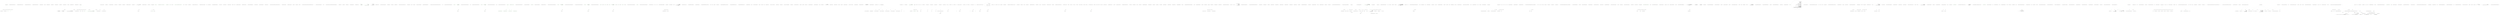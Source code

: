 digraph  {
n19 [label="HangFire.Web.AspNetBackgroundJobServer", span=""];
n0 [cluster="HangFire.Web.AspNetBackgroundJobServer.AspNetBackgroundJobServer(int, params string[])", label="Entry HangFire.Web.AspNetBackgroundJobServer.AspNetBackgroundJobServer(int, params string[])", span="33-33"];
n1 [cluster="HangFire.Web.AspNetBackgroundJobServer.AspNetBackgroundJobServer(int, params string[])", label="Exit HangFire.Web.AspNetBackgroundJobServer.AspNetBackgroundJobServer(int, params string[])", span="33-33"];
n2 [cluster="HangFire.Web.AspNetBackgroundJobServer.AspNetBackgroundJobServer(params string[])", label="Entry HangFire.Web.AspNetBackgroundJobServer.AspNetBackgroundJobServer(params string[])", span="44-44"];
n3 [cluster="HangFire.Web.AspNetBackgroundJobServer.AspNetBackgroundJobServer(params string[])", label="Exit HangFire.Web.AspNetBackgroundJobServer.AspNetBackgroundJobServer(params string[])", span="44-44"];
n4 [cluster="HangFire.Web.AspNetBackgroundJobServer.Start()", label="Entry HangFire.Web.AspNetBackgroundJobServer.Start()", span="53-53"];
n5 [cluster="HangFire.Web.AspNetBackgroundJobServer.Start()", label="HostingEnvironment.RegisterObject(this)", span="55-55"];
n8 [cluster="Unk.RegisterObject", label="Entry Unk.RegisterObject", span=""];
n7 [cluster="HangFire.Web.AspNetBackgroundJobServer.Start()", label="Exit HangFire.Web.AspNetBackgroundJobServer.Start()", span="53-53"];
n9 [cluster="HangFire.BackgroundJobServer.Start()", label="Entry HangFire.BackgroundJobServer.Start()", span="63-63"];
n10 [cluster="HangFire.Web.AspNetBackgroundJobServer.Stop()", label="Entry HangFire.Web.AspNetBackgroundJobServer.Stop()", span="63-63"];
n12 [cluster="HangFire.Web.AspNetBackgroundJobServer.Stop()", label="HostingEnvironment.UnregisterObject(this)", span="66-66"];
n14 [cluster="HangFire.BackgroundJobServer.Stop()", label="Entry HangFire.BackgroundJobServer.Stop()", span="68-68"];
n13 [cluster="HangFire.Web.AspNetBackgroundJobServer.Stop()", label="Exit HangFire.Web.AspNetBackgroundJobServer.Stop()", span="63-63"];
n15 [cluster="Unk.UnregisterObject", label="Entry Unk.UnregisterObject", span=""];
n16 [cluster="HangFire.Web.AspNetBackgroundJobServer.Stop(bool)", label="Entry HangFire.Web.AspNetBackgroundJobServer.Stop(bool)", span="69-69"];
n18 [cluster="HangFire.Web.AspNetBackgroundJobServer.Stop(bool)", label="Exit HangFire.Web.AspNetBackgroundJobServer.Stop(bool)", span="69-69"];
d11 [cluster="HangFire.Web.AspNetBackgroundJobServer.Stop()", color=green, community=0, label="base.Stop()", prediction=0, span="65-65"];
d17 [cluster="HangFire.Web.AspNetBackgroundJobServer.Stop(bool)", color=green, community=0, label="Stop()", prediction=0, span="71-71"];
m0_33 [cluster="HangFire.BackgroundJobServer.Stop()", color=green, community=0, file="BackgroundJobServer.cs", label="_serverRunner.Stop()", prediction=2, span="74-74"];
m0_34 [cluster="HangFire.BackgroundJobServer.Stop()", file="BackgroundJobServer.cs", label="Exit HangFire.BackgroundJobServer.Stop()", span="72-72"];
m0_20 [cluster="System.ArgumentNullException.ArgumentNullException(string)", file="BackgroundJobServer.cs", label="Entry System.ArgumentNullException.ArgumentNullException(string)", span="0-0"];
m0_56 [cluster="System.Collections.Generic.List<T>.List()", file="BackgroundJobServer.cs", label="Entry System.Collections.Generic.List<T>.List()", span="0-0"];
m0_0 [cluster="HangFire.RetryAttribute.RetryAttribute()", file="BackgroundJobServer.cs", label="Entry HangFire.RetryAttribute.RetryAttribute()", span="23-23"];
m0_1 [cluster="HangFire.RetryAttribute.RetryAttribute()", file="BackgroundJobServer.cs", label="Exit HangFire.RetryAttribute.RetryAttribute()", span="23-23"];
m0_59 [cluster="HangFire.BackgroundJobServer.GetStorageComponentRunners()", file="BackgroundJobServer.cs", label="Entry HangFire.BackgroundJobServer.GetStorageComponentRunners()", span="130-130"];
m0_73 [cluster="HangFire.BackgroundJobServer.GetStorageComponentRunners()", file="BackgroundJobServer.cs", label="var components = _storage.GetComponents()", span="132-132"];
m0_74 [cluster="HangFire.BackgroundJobServer.GetStorageComponentRunners()", file="BackgroundJobServer.cs", label="return components\r\n                .Select(component => new ServerComponentRunner(component))\r\n                .ToArray();", span="134-136"];
m0_75 [cluster="HangFire.BackgroundJobServer.GetStorageComponentRunners()", file="BackgroundJobServer.cs", label="Exit HangFire.BackgroundJobServer.GetStorageComponentRunners()", span="130-130"];
m0_24 [cluster="string.Format(string, object, object)", file="BackgroundJobServer.cs", label="Entry string.Format(string, object, object)", span="0-0"];
m0_4 [cluster="HangFire.RetryAttribute.RetryAttribute(int)", file="BackgroundJobServer.cs", label="Exit HangFire.RetryAttribute.RetryAttribute(int)", span="27-27"];
m0_5 [cluster="HangFire.BackgroundJobServer.BackgroundJobServer(int, string[], HangFire.JobStorage)", color=green, community=0, file="BackgroundJobServer.cs", label="HangFire.RetryAttribute", prediction=3, span=""];
m0_6 [cluster="HangFire.BackgroundJobServer.BackgroundJobServer(int, string[], HangFire.JobStorage)", color=green, community=0, file="BackgroundJobServer.cs", label="throw new ArgumentOutOfRangeException(''workerCount'', ''Worker count value must be more than zero.'');", prediction=4, span="51-51"];
m0_7 [cluster="HangFire.BackgroundJobServer.BackgroundJobServer(int, string[], HangFire.JobStorage)", file="BackgroundJobServer.cs", label="queues == null", span="52-52"];
m0_11 [cluster="HangFire.BackgroundJobServer.BackgroundJobServer(int, string[], HangFire.JobStorage)", color=green, community=0, file="BackgroundJobServer.cs", label="storage == null", prediction=5, span="54-54"];
m0_9 [cluster="HangFire.BackgroundJobServer.BackgroundJobServer(int, string[], HangFire.JobStorage)", file="BackgroundJobServer.cs", label="queues.Length == 0", span="53-53"];
m0_12 [cluster="HangFire.BackgroundJobServer.BackgroundJobServer(int, string[], HangFire.JobStorage)", color=green, community=0, file="BackgroundJobServer.cs", label="throw new ArgumentNullException(''storage'');", prediction=6, span="54-54"];
m0_13 [cluster="HangFire.BackgroundJobServer.BackgroundJobServer(int, string[], HangFire.JobStorage)", color=green, community=0, file="BackgroundJobServer.cs", label="_storage = storage", prediction=7, span="56-56"];
m0_14 [cluster="HangFire.BackgroundJobServer.BackgroundJobServer(int, string[], HangFire.JobStorage)", file="BackgroundJobServer.cs", label="_workerCount = workerCount", span="57-57"];
m0_16 [cluster="HangFire.BackgroundJobServer.BackgroundJobServer(int, string[], HangFire.JobStorage)", color=green, community=0, file="BackgroundJobServer.cs", label="_serverId = String.Format(''{0}:{1}'', Environment.MachineName.ToLowerInvariant(), Process.GetCurrentProcess().Id)", prediction=8, span="60-60"];
m0_15 [cluster="HangFire.BackgroundJobServer.BackgroundJobServer(int, string[], HangFire.JobStorage)", file="BackgroundJobServer.cs", label="_queues = queues", span="58-58"];
m0_17 [cluster="HangFire.BackgroundJobServer.BackgroundJobServer(int, string[], HangFire.JobStorage)", file="BackgroundJobServer.cs", label="_serverRunner = GetServerRunner()", span="63-63"];
m0_8 [cluster="HangFire.BackgroundJobServer.BackgroundJobServer(int, string[], HangFire.JobStorage)", file="BackgroundJobServer.cs", label="throw new ArgumentNullException(''queues'');", span="52-52"];
m0_10 [cluster="HangFire.BackgroundJobServer.BackgroundJobServer(int, string[], HangFire.JobStorage)", file="BackgroundJobServer.cs", label="throw new ArgumentException(''You should specify at least one queue to listen.'', ''queues'');", span="53-53"];
m0_18 [cluster="HangFire.BackgroundJobServer.BackgroundJobServer(int, string[], HangFire.JobStorage)", file="BackgroundJobServer.cs", label="Exit HangFire.BackgroundJobServer.BackgroundJobServer(int, string[], HangFire.JobStorage)", span="49-49"];
m0_30 [cluster="Unk.Info", file="BackgroundJobServer.cs", label="Entry Unk.Info", span=""];
m0_76 [cluster="HangFire.JobStorage.GetComponents()", file="BackgroundJobServer.cs", label="Entry HangFire.JobStorage.GetComponents()", span="57-57"];
m0_19 [cluster="System.ArgumentOutOfRangeException.ArgumentOutOfRangeException(string, string)", file="BackgroundJobServer.cs", label="Entry System.ArgumentOutOfRangeException.ArgumentOutOfRangeException(string, string)", span="0-0"];
m0_47 [cluster="System.Lazy<T>.Lazy(System.Func<T>)", file="BackgroundJobServer.cs", label="Entry System.Lazy<T>.Lazy(System.Func<T>)", span="0-0"];
m0_23 [cluster="System.Diagnostics.Process.GetCurrentProcess()", file="BackgroundJobServer.cs", label="Entry System.Diagnostics.Process.GetCurrentProcess()", span="0-0"];
m0_31 [cluster="HangFire.Server.IServerComponentRunner.Start()", file="BackgroundJobServer.cs", label="Entry HangFire.Server.IServerComponentRunner.Start()", span="22-22"];
m0_72 [cluster="SchedulePoller.cstr", file="BackgroundJobServer.cs", label="Entry SchedulePoller.cstr", span=""];
m0_78 [cluster="Unk.ToArray", file="BackgroundJobServer.cs", label="Entry Unk.ToArray", span=""];
m0_57 [cluster="HangFire.BackgroundJobServer.GetCommonComponentRunners()", file="BackgroundJobServer.cs", label="Entry HangFire.BackgroundJobServer.GetCommonComponentRunners()", span="115-115"];
m0_62 [cluster="HangFire.BackgroundJobServer.GetCommonComponentRunners()", color=green, community=0, file="BackgroundJobServer.cs", label="yield return new WorkerManager(\r\n                _serverId, _workerCount, _queues, _storage, new JobPerformanceProcess(), new StateMachineFactory(_storage));", prediction=2, span="120-121"];
m0_61 [cluster="HangFire.BackgroundJobServer.GetCommonComponentRunners()", file="BackgroundJobServer.cs", label="yield return new ServerComponentRunner(\r\n                new ServerHeartbeat(_storage, _serverId));", span="117-118"];
m0_63 [cluster="HangFire.BackgroundJobServer.GetCommonComponentRunners()", file="BackgroundJobServer.cs", label="yield return new ServerComponentRunner(\r\n                new ServerWatchdog(_storage));", span="123-124"];
m0_64 [cluster="HangFire.BackgroundJobServer.GetCommonComponentRunners()", file="BackgroundJobServer.cs", label="yield return new ServerComponentRunner(\r\n                new SchedulePoller(_storage, new StateMachineFactory(_storage), _options.SchedulePollingInterval));", span="126-127"];
m0_65 [cluster="HangFire.BackgroundJobServer.GetCommonComponentRunners()", file="BackgroundJobServer.cs", label="Exit HangFire.BackgroundJobServer.GetCommonComponentRunners()", span="115-115"];
m0_67 [cluster="HangFire.Server.ServerHeartbeat.ServerHeartbeat(HangFire.JobStorage, string)", file="BackgroundJobServer.cs", label="Entry HangFire.Server.ServerHeartbeat.ServerHeartbeat(HangFire.JobStorage, string)", span="28-28"];
m0_35 [cluster="HangFire.Server.IServerComponentRunner.Stop()", file="BackgroundJobServer.cs", label="Entry HangFire.Server.IServerComponentRunner.Stop()", span="23-23"];
m0_69 [cluster="HangFire.Server.JobPerformanceProcess.JobPerformanceProcess()", file="BackgroundJobServer.cs", label="Entry HangFire.Server.JobPerformanceProcess.JobPerformanceProcess()", span="28-28"];
m0_45 [cluster="HangFire.Server.ServerContext.ServerContext()", file="BackgroundJobServer.cs", label="Entry HangFire.Server.ServerContext.ServerContext()", span="18-18"];
m0_48 [cluster="HangFire.Server.ServerComponentRunner.ServerComponentRunner(HangFire.Server.IServerComponent, HangFire.Server.ServerComponentRunnerOptions)", file="BackgroundJobServer.cs", label="Entry HangFire.Server.ServerComponentRunner.ServerComponentRunner(HangFire.Server.IServerComponent, HangFire.Server.ServerComponentRunnerOptions)", span="41-41"];
m0_50 [cluster="HangFire.BackgroundJobServer.GetServerComponentsRunner()", file="BackgroundJobServer.cs", label="Entry HangFire.BackgroundJobServer.GetServerComponentsRunner()", span="105-105"];
m0_52 [cluster="HangFire.BackgroundJobServer.GetServerComponentsRunner()", file="BackgroundJobServer.cs", label="componentRunners.AddRange(GetCommonComponentRunners())", span="109-109"];
m0_53 [cluster="HangFire.BackgroundJobServer.GetServerComponentsRunner()", file="BackgroundJobServer.cs", label="componentRunners.AddRange(GetStorageComponentRunners())", span="110-110"];
m0_51 [cluster="HangFire.BackgroundJobServer.GetServerComponentsRunner()", file="BackgroundJobServer.cs", label="var componentRunners = new List<IServerComponentRunner>()", span="107-107"];
m0_54 [cluster="HangFire.BackgroundJobServer.GetServerComponentsRunner()", file="BackgroundJobServer.cs", label="return new ServerComponentRunnerCollection(componentRunners);", span="112-112"];
m0_55 [cluster="HangFire.BackgroundJobServer.GetServerComponentsRunner()", file="BackgroundJobServer.cs", label="Exit HangFire.BackgroundJobServer.GetServerComponentsRunner()", span="105-105"];
m0_22 [cluster="string.ToLowerInvariant()", file="BackgroundJobServer.cs", label="Entry string.ToLowerInvariant()", span="0-0"];
m0_79 [cluster="lambda expression", file="BackgroundJobServer.cs", label="Entry lambda expression", span="135-135"];
m0_80 [cluster="lambda expression", file="BackgroundJobServer.cs", label="new ServerComponentRunner(component)", span="135-135"];
m0_81 [cluster="lambda expression", file="BackgroundJobServer.cs", label="Exit lambda expression", span="135-135"];
m0_60 [cluster="HangFire.Server.ServerComponentRunnerCollection.ServerComponentRunnerCollection(System.Collections.Generic.IEnumerable<HangFire.Server.IServerComponentRunner>)", file="BackgroundJobServer.cs", label="Entry HangFire.Server.ServerComponentRunnerCollection.ServerComponentRunnerCollection(System.Collections.Generic.IEnumerable<HangFire.Server.IServerComponentRunner>)", span="26-26"];
m0_58 [cluster="System.Collections.Generic.List<T>.AddRange(System.Collections.Generic.IEnumerable<T>)", file="BackgroundJobServer.cs", label="Entry System.Collections.Generic.List<T>.AddRange(System.Collections.Generic.IEnumerable<T>)", span="0-0"];
m0_77 [cluster="Unk.Select", file="BackgroundJobServer.cs", label="Entry Unk.Select", span=""];
m0_68 [cluster="HangFire.Server.WorkerManager.WorkerManager(string, int, string[], HangFire.JobStorage, HangFire.Server.IJobPerformanceProcess, HangFire.States.IStateMachineFactory)", file="BackgroundJobServer.cs", label="Entry HangFire.Server.WorkerManager.WorkerManager(string, int, string[], HangFire.JobStorage, HangFire.Server.IJobPerformanceProcess, HangFire.States.IStateMachineFactory)", span="32-32"];
m0_26 [cluster="HangFire.BackgroundJobServer.Start()", file="BackgroundJobServer.cs", label="Entry HangFire.BackgroundJobServer.Start()", span="66-66"];
m0_28 [cluster="HangFire.BackgroundJobServer.Start()", file="BackgroundJobServer.cs", label="_serverRunner.Start()", span="69-69"];
m0_27 [cluster="HangFire.BackgroundJobServer.Start()", file="BackgroundJobServer.cs", label="Logger.Info(''Starting HangFire Server...'')", span="68-68"];
m0_29 [cluster="HangFire.BackgroundJobServer.Start()", file="BackgroundJobServer.cs", label="Exit HangFire.BackgroundJobServer.Start()", span="66-66"];
m0_21 [cluster="System.ArgumentException.ArgumentException(string, string)", file="BackgroundJobServer.cs", label="Entry System.ArgumentException.ArgumentException(string, string)", span="0-0"];
m0_25 [cluster="HangFire.BackgroundJobServer.GetServerRunner()", file="BackgroundJobServer.cs", label="Entry HangFire.BackgroundJobServer.GetServerRunner()", span="83-83"];
m0_41 [cluster="HangFire.BackgroundJobServer.GetServerRunner()", color=green, community=0, file="BackgroundJobServer.cs", label="var context = new ServerContext\r\n            {\r\n                Queues = _queues,\r\n                WorkerCount = _workerCount\r\n            }", prediction=10, span="85-89"];
m0_42 [cluster="HangFire.BackgroundJobServer.GetServerRunner()", color=green, community=0, file="BackgroundJobServer.cs", label="var server = new ServerCore(\r\n                _serverId, \r\n                context, \r\n                _storage, \r\n                new Lazy<IServerComponentRunner>(GetServerComponentsRunner))", prediction=11, span="91-95"];
m0_43 [cluster="HangFire.BackgroundJobServer.GetServerRunner()", file="BackgroundJobServer.cs", label="return new ServerComponentRunner(\r\n                server, \r\n                new ServerComponentRunnerOptions\r\n                {\r\n                    ShutdownTimeout = ServerShutdownTimeout\r\n                });", span="97-102"];
m0_44 [cluster="HangFire.BackgroundJobServer.GetServerRunner()", file="BackgroundJobServer.cs", label="Exit HangFire.BackgroundJobServer.GetServerRunner()", span="83-83"];
m0_49 [cluster="HangFire.Server.ServerComponentRunnerOptions.ServerComponentRunnerOptions()", file="BackgroundJobServer.cs", label="Entry HangFire.Server.ServerComponentRunnerOptions.ServerComponentRunnerOptions()", span="24-24"];
m0_36 [cluster="HangFire.BackgroundJobServer.Dispose()", file="BackgroundJobServer.cs", label="Entry HangFire.BackgroundJobServer.Dispose()", span="77-77"];
m0_37 [cluster="HangFire.BackgroundJobServer.Dispose()", file="BackgroundJobServer.cs", label="_serverRunner.Dispose()", span="79-79"];
m0_38 [cluster="HangFire.BackgroundJobServer.Dispose()", file="BackgroundJobServer.cs", label="Logger.Info(''HangFire Server stopped.'')", span="80-80"];
m0_39 [cluster="HangFire.BackgroundJobServer.Dispose()", file="BackgroundJobServer.cs", label="Exit HangFire.BackgroundJobServer.Dispose()", span="77-77"];
m0_66 [cluster="HangFire.Server.ServerComponentRunner.ServerComponentRunner(HangFire.Server.IServerComponent)", file="BackgroundJobServer.cs", label="Entry HangFire.Server.ServerComponentRunner.ServerComponentRunner(HangFire.Server.IServerComponent)", span="36-36"];
m0_2 [cluster="HangFire.RetryAttribute.RetryAttribute(int)", file="BackgroundJobServer.cs", label="Entry HangFire.RetryAttribute.RetryAttribute(int)", span="27-27"];
m0_3 [cluster="HangFire.RetryAttribute.RetryAttribute(int)", file="BackgroundJobServer.cs", label="Attempts = attempts", span="29-29"];
m0_40 [cluster="System.IDisposable.Dispose()", file="BackgroundJobServer.cs", label="Entry System.IDisposable.Dispose()", span="0-0"];
m0_71 [cluster="HangFire.Server.ServerWatchdog.ServerWatchdog(HangFire.JobStorage)", file="BackgroundJobServer.cs", label="Entry HangFire.Server.ServerWatchdog.ServerWatchdog(HangFire.JobStorage)", span="29-29"];
m0_70 [cluster="HangFire.States.StateMachineFactory.StateMachineFactory(HangFire.JobStorage)", file="BackgroundJobServer.cs", label="Entry HangFire.States.StateMachineFactory.StateMachineFactory(HangFire.JobStorage)", span="16-16"];
m0_46 [cluster="HangFire.Server.ServerCore.ServerCore(string, HangFire.Server.ServerContext, HangFire.JobStorage, System.Lazy<HangFire.Server.IServerComponentRunner>)", file="BackgroundJobServer.cs", label="Entry HangFire.Server.ServerCore.ServerCore(string, HangFire.Server.ServerContext, HangFire.JobStorage, System.Lazy<HangFire.Server.IServerComponentRunner>)", span="31-31"];
m0_82 [file="BackgroundJobServer.cs", label="HangFire.BackgroundJobServer", span=""];
m3_15 [cluster="Unk.>", file="BackgroundJobServerOptionsFacts.cs", label="Entry Unk.>", span=""];
m3_40 [cluster="HangFire.Core.Tests.Server.BackgroundJobServerOptionsFacts.Queues_ThrowsAnException_WhenGivenArrayIsEmpty()", file="BackgroundJobServerOptionsFacts.cs", label="Entry HangFire.Core.Tests.Server.BackgroundJobServerOptionsFacts.Queues_ThrowsAnException_WhenGivenArrayIsEmpty()", span="57-57"];
m3_41 [cluster="HangFire.Core.Tests.Server.BackgroundJobServerOptionsFacts.Queues_ThrowsAnException_WhenGivenArrayIsEmpty()", color=green, community=0, file="BackgroundJobServerOptionsFacts.cs", label="var options = CreateOptions()", prediction=12, span="59-59"];
m3_42 [cluster="HangFire.Core.Tests.Server.BackgroundJobServerOptionsFacts.Queues_ThrowsAnException_WhenGivenArrayIsEmpty()", color=green, community=1, file="BackgroundJobServerOptionsFacts.cs", label="Assert.Throws<ArgumentException>(\r\n                () => options.Queues = new string[0])", prediction=13, span="61-62"];
m3_43 [cluster="HangFire.Core.Tests.Server.BackgroundJobServerOptionsFacts.Queues_ThrowsAnException_WhenGivenArrayIsEmpty()", file="BackgroundJobServerOptionsFacts.cs", label="Exit HangFire.Core.Tests.Server.BackgroundJobServerOptionsFacts.Queues_ThrowsAnException_WhenGivenArrayIsEmpty()", span="57-57"];
m3_10 [cluster="Unk.True", file="BackgroundJobServerOptionsFacts.cs", label="Entry Unk.True", span=""];
m3_33 [cluster="HangFire.Core.Tests.Server.BackgroundJobServerOptionsFacts.Queues_ThrowsAnException_WhenValueIsNull()", file="BackgroundJobServerOptionsFacts.cs", label="Entry HangFire.Core.Tests.Server.BackgroundJobServerOptionsFacts.Queues_ThrowsAnException_WhenValueIsNull()", span="48-48"];
m3_34 [cluster="HangFire.Core.Tests.Server.BackgroundJobServerOptionsFacts.Queues_ThrowsAnException_WhenValueIsNull()", color=green, community=0, file="BackgroundJobServerOptionsFacts.cs", label="var options = CreateOptions()", prediction=14, span="50-50"];
m3_35 [cluster="HangFire.Core.Tests.Server.BackgroundJobServerOptionsFacts.Queues_ThrowsAnException_WhenValueIsNull()", color=green, community=1, file="BackgroundJobServerOptionsFacts.cs", label="Assert.Throws<ArgumentNullException>(\r\n                () => options.Queues = null)", prediction=15, span="52-53"];
m3_36 [cluster="HangFire.Core.Tests.Server.BackgroundJobServerOptionsFacts.Queues_ThrowsAnException_WhenValueIsNull()", file="BackgroundJobServerOptionsFacts.cs", label="Exit HangFire.Core.Tests.Server.BackgroundJobServerOptionsFacts.Queues_ThrowsAnException_WhenValueIsNull()", span="48-48"];
m3_9 [cluster="Unk.Equal", file="BackgroundJobServerOptionsFacts.cs", label="Entry Unk.Equal", span=""];
m3_0 [cluster="HangFire.Core.Tests.Server.BackgroundJobServerOptionsFacts.Ctor_InitializeProperties_WithCorrectValues()", file="BackgroundJobServerOptionsFacts.cs", label="Entry HangFire.Core.Tests.Server.BackgroundJobServerOptionsFacts.Ctor_InitializeProperties_WithCorrectValues()", span="9-9"];
m3_1 [cluster="HangFire.Core.Tests.Server.BackgroundJobServerOptionsFacts.Ctor_InitializeProperties_WithCorrectValues()", color=green, community=0, file="BackgroundJobServerOptionsFacts.cs", label="var options = CreateOptions()", prediction=16, span="11-11"];
m3_2 [cluster="HangFire.Core.Tests.Server.BackgroundJobServerOptionsFacts.Ctor_InitializeProperties_WithCorrectValues()", color=green, community=0, file="BackgroundJobServerOptionsFacts.cs", label="Assert.Equal(Environment.ProcessorCount * 5, options.WorkerCount)", prediction=17, span="13-13"];
m3_3 [cluster="HangFire.Core.Tests.Server.BackgroundJobServerOptionsFacts.Ctor_InitializeProperties_WithCorrectValues()", color=green, community=0, file="BackgroundJobServerOptionsFacts.cs", label="Assert.Equal(Environment.MachineName, options.ServerName)", prediction=16, span="14-14"];
m3_4 [cluster="HangFire.Core.Tests.Server.BackgroundJobServerOptionsFacts.Ctor_InitializeProperties_WithCorrectValues()", color=green, community=0, file="BackgroundJobServerOptionsFacts.cs", label="Assert.Equal(EnqueuedState.DefaultQueue, options.Queues[0])", prediction=16, span="15-15"];
m3_5 [cluster="HangFire.Core.Tests.Server.BackgroundJobServerOptionsFacts.Ctor_InitializeProperties_WithCorrectValues()", color=green, community=0, file="BackgroundJobServerOptionsFacts.cs", label="Assert.True(options.ShutdownTimeout > TimeSpan.Zero)", prediction=16, span="16-16"];
m3_6 [cluster="HangFire.Core.Tests.Server.BackgroundJobServerOptionsFacts.Ctor_InitializeProperties_WithCorrectValues()", color=green, community=0, file="BackgroundJobServerOptionsFacts.cs", label="Assert.True(options.SchedulePollingInterval > TimeSpan.Zero)", prediction=16, span="17-17"];
m3_7 [cluster="HangFire.Core.Tests.Server.BackgroundJobServerOptionsFacts.Ctor_InitializeProperties_WithCorrectValues()", file="BackgroundJobServerOptionsFacts.cs", label="Exit HangFire.Core.Tests.Server.BackgroundJobServerOptionsFacts.Ctor_InitializeProperties_WithCorrectValues()", span="9-9"];
m3_8 [cluster="HangFire.Core.Tests.Server.BackgroundJobServerOptionsFacts.CreateOptions()", file="BackgroundJobServerOptionsFacts.cs", label="Entry HangFire.Core.Tests.Server.BackgroundJobServerOptionsFacts.CreateOptions()", span="65-65"];
m3_47 [cluster="HangFire.Core.Tests.Server.BackgroundJobServerOptionsFacts.CreateOptions()", color=green, community=0, file="BackgroundJobServerOptionsFacts.cs", label="return new BackgroundJobServerOptions();", prediction=22, span="67-67"];
m3_48 [cluster="HangFire.Core.Tests.Server.BackgroundJobServerOptionsFacts.CreateOptions()", file="BackgroundJobServerOptionsFacts.cs", label="Exit HangFire.Core.Tests.Server.BackgroundJobServerOptionsFacts.CreateOptions()", span="65-65"];
m3_49 [cluster="HangFire.BackgroundJobServerOptions.BackgroundJobServerOptions()", file="BackgroundJobServerOptionsFacts.cs", label="Entry HangFire.BackgroundJobServerOptions.BackgroundJobServerOptions()", span="11-11"];
m3_19 [cluster="HangFire.Core.Tests.Server.BackgroundJobServerOptionsFacts.WorkerCount_ThrowsAnException_WhenValueIsEqualToZero()", file="BackgroundJobServerOptionsFacts.cs", label="Entry HangFire.Core.Tests.Server.BackgroundJobServerOptionsFacts.WorkerCount_ThrowsAnException_WhenValueIsEqualToZero()", span="30-30"];
m3_20 [cluster="HangFire.Core.Tests.Server.BackgroundJobServerOptionsFacts.WorkerCount_ThrowsAnException_WhenValueIsEqualToZero()", color=green, community=0, file="BackgroundJobServerOptionsFacts.cs", label="var options = CreateOptions()", prediction=23, span="32-32"];
m3_21 [cluster="HangFire.Core.Tests.Server.BackgroundJobServerOptionsFacts.WorkerCount_ThrowsAnException_WhenValueIsEqualToZero()", color=green, community=1, file="BackgroundJobServerOptionsFacts.cs", label="Assert.Throws<ArgumentOutOfRangeException>(\r\n                () => options.WorkerCount = 0)", prediction=24, span="34-35"];
m3_22 [cluster="HangFire.Core.Tests.Server.BackgroundJobServerOptionsFacts.WorkerCount_ThrowsAnException_WhenValueIsEqualToZero()", file="BackgroundJobServerOptionsFacts.cs", label="Exit HangFire.Core.Tests.Server.BackgroundJobServerOptionsFacts.WorkerCount_ThrowsAnException_WhenValueIsEqualToZero()", span="30-30"];
m3_11 [cluster="HangFire.Core.Tests.Server.BackgroundJobServerOptionsFacts.ServerName_ThrowsAnException_WhenValueIsNull()", file="BackgroundJobServerOptionsFacts.cs", label="Entry HangFire.Core.Tests.Server.BackgroundJobServerOptionsFacts.ServerName_ThrowsAnException_WhenValueIsNull()", span="21-21"];
m3_12 [cluster="HangFire.Core.Tests.Server.BackgroundJobServerOptionsFacts.ServerName_ThrowsAnException_WhenValueIsNull()", color=green, community=0, file="BackgroundJobServerOptionsFacts.cs", label="var options = CreateOptions()", prediction=25, span="23-23"];
m3_13 [cluster="HangFire.Core.Tests.Server.BackgroundJobServerOptionsFacts.ServerName_ThrowsAnException_WhenValueIsNull()", color=green, community=1, file="BackgroundJobServerOptionsFacts.cs", label="Assert.Throws<ArgumentNullException>(\r\n                () => options.ServerName = null)", prediction=26, span="25-26"];
m3_14 [cluster="HangFire.Core.Tests.Server.BackgroundJobServerOptionsFacts.ServerName_ThrowsAnException_WhenValueIsNull()", file="BackgroundJobServerOptionsFacts.cs", label="Exit HangFire.Core.Tests.Server.BackgroundJobServerOptionsFacts.ServerName_ThrowsAnException_WhenValueIsNull()", span="21-21"];
m3_44 [cluster="lambda expression", file="BackgroundJobServerOptionsFacts.cs", label="Entry lambda expression", span="62-62"];
m3_17 [cluster="lambda expression", color=green, community=0, file="BackgroundJobServerOptionsFacts.cs", label="options.ServerName = null", prediction=27, span="26-26"];
m3_16 [cluster="lambda expression", file="BackgroundJobServerOptionsFacts.cs", label="Entry lambda expression", span="26-26"];
m3_18 [cluster="lambda expression", file="BackgroundJobServerOptionsFacts.cs", label="Exit lambda expression", span="26-26"];
m3_24 [cluster="lambda expression", color=green, community=0, file="BackgroundJobServerOptionsFacts.cs", label="options.WorkerCount = 0", prediction=28, span="35-35"];
m3_23 [cluster="lambda expression", file="BackgroundJobServerOptionsFacts.cs", label="Entry lambda expression", span="35-35"];
m3_25 [cluster="lambda expression", file="BackgroundJobServerOptionsFacts.cs", label="Exit lambda expression", span="35-35"];
m3_31 [cluster="lambda expression", color=green, community=0, file="BackgroundJobServerOptionsFacts.cs", label="options.WorkerCount = -1", prediction=29, span="44-44"];
m3_30 [cluster="lambda expression", file="BackgroundJobServerOptionsFacts.cs", label="Entry lambda expression", span="44-44"];
m3_32 [cluster="lambda expression", file="BackgroundJobServerOptionsFacts.cs", label="Exit lambda expression", span="44-44"];
m3_38 [cluster="lambda expression", color=green, community=0, file="BackgroundJobServerOptionsFacts.cs", label="options.Queues = null", prediction=30, span="53-53"];
m3_37 [cluster="lambda expression", file="BackgroundJobServerOptionsFacts.cs", label="Entry lambda expression", span="53-53"];
m3_39 [cluster="lambda expression", file="BackgroundJobServerOptionsFacts.cs", label="Exit lambda expression", span="53-53"];
m3_45 [cluster="lambda expression", color=green, community=0, file="BackgroundJobServerOptionsFacts.cs", label="options.Queues = new string[0]", prediction=31, span="62-62"];
m3_46 [cluster="lambda expression", file="BackgroundJobServerOptionsFacts.cs", label="Exit lambda expression", span="62-62"];
m3_26 [cluster="HangFire.Core.Tests.Server.BackgroundJobServerOptionsFacts.WorkerCount_ThrowsAnException_WhenValueIsNegative()", file="BackgroundJobServerOptionsFacts.cs", label="Entry HangFire.Core.Tests.Server.BackgroundJobServerOptionsFacts.WorkerCount_ThrowsAnException_WhenValueIsNegative()", span="39-39"];
m3_27 [cluster="HangFire.Core.Tests.Server.BackgroundJobServerOptionsFacts.WorkerCount_ThrowsAnException_WhenValueIsNegative()", color=green, community=0, file="BackgroundJobServerOptionsFacts.cs", label="var options = CreateOptions()", prediction=32, span="41-41"];
m3_28 [cluster="HangFire.Core.Tests.Server.BackgroundJobServerOptionsFacts.WorkerCount_ThrowsAnException_WhenValueIsNegative()", color=green, community=1, file="BackgroundJobServerOptionsFacts.cs", label="Assert.Throws<ArgumentOutOfRangeException>(\r\n                () => options.WorkerCount = -1)", prediction=33, span="43-44"];
m3_29 [cluster="HangFire.Core.Tests.Server.BackgroundJobServerOptionsFacts.WorkerCount_ThrowsAnException_WhenValueIsNegative()", file="BackgroundJobServerOptionsFacts.cs", label="Exit HangFire.Core.Tests.Server.BackgroundJobServerOptionsFacts.WorkerCount_ThrowsAnException_WhenValueIsNegative()", span="39-39"];
m3_50 [file="BackgroundJobServerOptionsFacts.cs", label="HangFire.Core.Tests.Server.BackgroundJobServerOptionsFacts", span=""];
m3_51 [file="BackgroundJobServerOptionsFacts.cs", label=options, span=""];
m3_52 [file="BackgroundJobServerOptionsFacts.cs", label=options, span=""];
m3_53 [file="BackgroundJobServerOptionsFacts.cs", label=options, span=""];
m3_54 [file="BackgroundJobServerOptionsFacts.cs", label=options, span=""];
m3_55 [file="BackgroundJobServerOptionsFacts.cs", label=options, span=""];
m4_9 [cluster="HangFire.SqlServer.ExpirationManager.Execute(System.Threading.CancellationToken)", file="ExpirationManager.cs", label="Entry HangFire.SqlServer.ExpirationManager.Execute(System.Threading.CancellationToken)", span="51-51"];
m4_10 [cluster="HangFire.SqlServer.ExpirationManager.Execute(System.Threading.CancellationToken)", file="ExpirationManager.cs", label="var connection = _storage.CreateAndOpenConnection()", span="53-53"];
m4_14 [cluster="HangFire.SqlServer.ExpirationManager.Execute(System.Threading.CancellationToken)", file="ExpirationManager.cs", label="cancellationToken.WaitHandle.WaitOne(_checkInterval)", span="67-67"];
m4_11 [cluster="HangFire.SqlServer.ExpirationManager.Execute(System.Threading.CancellationToken)", file="ExpirationManager.cs", label=ProcessedTables, span="55-55"];
m4_13 [cluster="HangFire.SqlServer.ExpirationManager.Execute(System.Threading.CancellationToken)", file="ExpirationManager.cs", label="connection.Execute(\r\n                        String.Format(@''\r\nset transaction isolation level read committed;\r\ndelete from HangFire.[{0}] with (tablock) where ExpireAt < @now;'', table),\r\n                        new { now = DateTime.UtcNow })", span="59-63"];
m4_12 [cluster="HangFire.SqlServer.ExpirationManager.Execute(System.Threading.CancellationToken)", file="ExpirationManager.cs", label="Logger.DebugFormat(''Removing outdated records from table '{0}'...'', table)", span="57-57"];
m4_15 [cluster="HangFire.SqlServer.ExpirationManager.Execute(System.Threading.CancellationToken)", file="ExpirationManager.cs", label="Exit HangFire.SqlServer.ExpirationManager.Execute(System.Threading.CancellationToken)", span="51-51"];
m4_8 [cluster="System.ArgumentNullException.ArgumentNullException(string)", file="ExpirationManager.cs", label="Entry System.ArgumentNullException.ArgumentNullException(string)", span="0-0"];
m4_2 [cluster="HangFire.SqlServer.ExpirationManager.ExpirationManager(HangFire.SqlServer.SqlServerStorage, System.TimeSpan)", file="ExpirationManager.cs", label="Entry HangFire.SqlServer.ExpirationManager.ExpirationManager(HangFire.SqlServer.SqlServerStorage, System.TimeSpan)", span="43-43"];
m4_3 [cluster="HangFire.SqlServer.ExpirationManager.ExpirationManager(HangFire.SqlServer.SqlServerStorage, System.TimeSpan)", file="ExpirationManager.cs", label="storage == null", span="45-45"];
m4_5 [cluster="HangFire.SqlServer.ExpirationManager.ExpirationManager(HangFire.SqlServer.SqlServerStorage, System.TimeSpan)", file="ExpirationManager.cs", label="_storage = storage", span="47-47"];
m4_6 [cluster="HangFire.SqlServer.ExpirationManager.ExpirationManager(HangFire.SqlServer.SqlServerStorage, System.TimeSpan)", file="ExpirationManager.cs", label="_checkInterval = checkInterval", span="48-48"];
m4_4 [cluster="HangFire.SqlServer.ExpirationManager.ExpirationManager(HangFire.SqlServer.SqlServerStorage, System.TimeSpan)", file="ExpirationManager.cs", label="throw new ArgumentNullException(''storage'');", span="45-45"];
m4_7 [cluster="HangFire.SqlServer.ExpirationManager.ExpirationManager(HangFire.SqlServer.SqlServerStorage, System.TimeSpan)", file="ExpirationManager.cs", label="Exit HangFire.SqlServer.ExpirationManager.ExpirationManager(HangFire.SqlServer.SqlServerStorage, System.TimeSpan)", span="43-43"];
m4_0 [cluster="HangFire.SqlServer.ExpirationManager.ExpirationManager(HangFire.SqlServer.SqlServerStorage)", file="ExpirationManager.cs", label="Entry HangFire.SqlServer.ExpirationManager.ExpirationManager(HangFire.SqlServer.SqlServerStorage)", span="38-38"];
m4_1 [cluster="HangFire.SqlServer.ExpirationManager.ExpirationManager(HangFire.SqlServer.SqlServerStorage)", file="ExpirationManager.cs", label="Exit HangFire.SqlServer.ExpirationManager.ExpirationManager(HangFire.SqlServer.SqlServerStorage)", span="38-38"];
m4_20 [cluster="System.Threading.WaitHandle.WaitOne(System.TimeSpan)", file="ExpirationManager.cs", label="Entry System.Threading.WaitHandle.WaitOne(System.TimeSpan)", span="0-0"];
m4_19 [cluster="Unk.Execute", file="ExpirationManager.cs", label="Entry Unk.Execute", span=""];
m4_16 [cluster="HangFire.SqlServer.SqlServerStorage.CreateAndOpenConnection()", file="ExpirationManager.cs", label="Entry HangFire.SqlServer.SqlServerStorage.CreateAndOpenConnection()", span="70-70"];
m4_17 [cluster="Unk.DebugFormat", file="ExpirationManager.cs", label="Entry Unk.DebugFormat", span=""];
m4_18 [cluster="string.Format(string, object)", file="ExpirationManager.cs", label="Entry string.Format(string, object)", span="0-0"];
m4_21 [file="ExpirationManager.cs", label="HangFire.SqlServer.ExpirationManager", span=""];
m6_4 [cluster="Unk.Given", file="JobServerFacts.cs", label="Entry Unk.Given", span=""];
m6_5 [cluster="HangFire.Tests.JobSteps.GivenTheJob(string)", file="JobServerFacts.cs", label="Entry HangFire.Tests.JobSteps.GivenTheJob(string)", span="21-21"];
m6_6 [cluster="HangFire.Tests.JobSteps.GivenTheJob(string)", file="JobServerFacts.cs", label="Given(String.Format(''the '{0}' job of the '{1}' type'', jobId, DefaultJobType))", span="23-23"];
m6_7 [cluster="HangFire.Tests.JobSteps.GivenTheJob(string)", file="JobServerFacts.cs", label="Exit HangFire.Tests.JobSteps.GivenTheJob(string)", span="21-21"];
m6_0 [cluster="HangFire.Tests.JobSteps.GivenAJob()", file="JobServerFacts.cs", label="Entry HangFire.Tests.JobSteps.GivenAJob()", span="15-15"];
m6_1 [cluster="HangFire.Tests.JobSteps.GivenAJob()", file="JobServerFacts.cs", label="Given(String.Format(''a job of the '{0}' type'', DefaultJobType.AssemblyQualifiedName))", span="17-17"];
m6_2 [cluster="HangFire.Tests.JobSteps.GivenAJob()", file="JobServerFacts.cs", label="Exit HangFire.Tests.JobSteps.GivenAJob()", span="15-15"];
m6_15 [cluster="System.Collections.Generic.Dictionary<TKey, TValue>.Dictionary()", file="JobServerFacts.cs", label="Entry System.Collections.Generic.Dictionary<TKey, TValue>.Dictionary()", span="0-0"];
m6_26 [cluster="Unk.GetValueFromHash", file="JobServerFacts.cs", label="Entry Unk.GetValueFromHash", span=""];
m6_17 [cluster="Unk.SetRangeInHash", file="JobServerFacts.cs", label="Entry Unk.SetRangeInHash", span=""];
m6_8 [cluster="string.Format(string, object, object)", file="JobServerFacts.cs", label="Entry string.Format(string, object, object)", span="0-0"];
m6_12 [cluster="HangFire.Tests.JobSteps.GivenTheJobOfTheType(string, string)", file="JobServerFacts.cs", label="Entry HangFire.Tests.JobSteps.GivenTheJobOfTheType(string, string)", span="33-33"];
m6_14 [cluster="HangFire.Tests.JobSteps.GivenTheJobOfTheType(string, string)", file="JobServerFacts.cs", label="Exit HangFire.Tests.JobSteps.GivenTheJobOfTheType(string, string)", span="33-33"];
m6_27 [cluster="Unk.AreEqual", file="JobServerFacts.cs", label="Entry Unk.AreEqual", span=""];
m6_16 [cluster="HangFire.JobHelper.ToJson(object)", file="JobServerFacts.cs", label="Entry HangFire.JobHelper.ToJson(object)", span="32-32"];
m6_19 [cluster="HangFire.Tests.JobSteps.GivenItsStateIs(string)", file="JobServerFacts.cs", label="Redis.Client.SetEntryInHash(\r\n                String.Format(''hangfire:job:{0}'', DefaultJobId),\r\n                ''State'',\r\n                state)", span="48-51"];
m6_18 [cluster="HangFire.Tests.JobSteps.GivenItsStateIs(string)", file="JobServerFacts.cs", label="Entry HangFire.Tests.JobSteps.GivenItsStateIs(string)", span="46-46"];
m6_20 [cluster="HangFire.Tests.JobSteps.GivenItsStateIs(string)", file="JobServerFacts.cs", label="Exit HangFire.Tests.JobSteps.GivenItsStateIs(string)", span="46-46"];
m6_21 [cluster="Unk.SetEntryInHash", file="JobServerFacts.cs", label="Entry Unk.SetEntryInHash", span=""];
m6_3 [cluster="string.Format(string, object)", file="JobServerFacts.cs", label="Entry string.Format(string, object)", span="0-0"];
m6_9 [cluster="HangFire.Tests.JobSteps.GivenAJobOfTheType(string)", file="JobServerFacts.cs", label="Entry HangFire.Tests.JobSteps.GivenAJobOfTheType(string)", span="27-27"];
m6_10 [cluster="HangFire.Tests.JobSteps.GivenAJobOfTheType(string)", file="JobServerFacts.cs", label="Given(String.Format(''the '{0}' job of the '{1}' type'', DefaultJobId, type))", span="29-29"];
m6_11 [cluster="HangFire.Tests.JobSteps.GivenAJobOfTheType(string)", file="JobServerFacts.cs", label="Exit HangFire.Tests.JobSteps.GivenAJobOfTheType(string)", span="27-27"];
m6_22 [cluster="HangFire.Tests.JobSteps.ThenTheJobMovedToTheState(string)", file="JobServerFacts.cs", label="Entry HangFire.Tests.JobSteps.ThenTheJobMovedToTheState(string)", span="57-57"];
m6_23 [cluster="HangFire.Tests.JobSteps.ThenTheJobMovedToTheState(string)", file="JobServerFacts.cs", label="var jobState = Redis.Client.GetValueFromHash(\r\n                String.Format(''hangfire:job:{0}'', DefaultJobId),\r\n                ''State'')", span="59-61"];
m6_25 [cluster="HangFire.Tests.JobSteps.ThenTheJobMovedToTheState(string)", file="JobServerFacts.cs", label="Exit HangFire.Tests.JobSteps.ThenTheJobMovedToTheState(string)", span="57-57"];
m7_76 [cluster="System.Console.WriteLine(string, object)", file="Program.cs", label="Entry System.Console.WriteLine(string, object)", span="0-0"];
m7_4 [cluster="ConsoleSample.Program.Main()", file="Program.cs", label="var count = 1", span="22-22"];
m7_10 [cluster="ConsoleSample.Program.Main()", file="Program.cs", label="command.StartsWith(''add'', StringComparison.OrdinalIgnoreCase)", span="38-38"];
m7_11 [cluster="ConsoleSample.Program.Main()", file="Program.cs", label="var workCount = int.Parse(command.Substring(4))", span="42-42"];
m7_12 [cluster="ConsoleSample.Program.Main()", file="Program.cs", label="var i = 0", span="43-43"];
m7_13 [cluster="ConsoleSample.Program.Main()", file="Program.cs", label="i < workCount", span="43-43"];
m7_0 [cluster="HangFire.JobFetcher.TakeNext()", file="Program.cs", label="Entry HangFire.JobFetcher.TakeNext()", span="12-12"];
m7_1 [cluster="HangFire.JobFetcher.TakeNext()", color=green, community=0, file="Program.cs", label="var result = _blockingRedis.Lists\r\n                .BlockingRemoveLastString(0, new[] { ''queue:default'' }, 0)", prediction=34, span="14-15"];
m7_2 [cluster="HangFire.JobFetcher.TakeNext()", file="Program.cs", label="return _blockingRedis.Wait(result).Item2;", span="17-17"];
m7_9 [cluster="Unk.AddFirst", file="Program.cs", label="Entry Unk.AddFirst", span=""];
m7_5 [cluster="Unk.Wait", file="Program.cs", label="Entry Unk.Wait", span=""];
m7_43 [cluster="ConsoleSample.Program.Main()", file="Program.cs", label="var number = count++", span="94-94"];
m7_6 [cluster="HangFire.JobFetcher.AddToFailedQueue(string)", file="Program.cs", label="Entry HangFire.JobFetcher.AddToFailedQueue(string)", span="20-20"];
m7_51 [cluster="ConsoleSample.Program.Main()", file="Program.cs", label="Console.WriteLine(''Press Enter to exit...'')", span="124-124"];
m7_7 [cluster="HangFire.JobFetcher.AddToFailedQueue(string)", color=green, community=0, file="Program.cs", label="_redis.Lists.AddFirst(0, ''jobs:failed'', job)", prediction=35, span="22-22"];
m7_8 [cluster="HangFire.JobFetcher.AddToFailedQueue(string)", file="Program.cs", label="Exit HangFire.JobFetcher.AddToFailedQueue(string)", span="20-20"];
m7_20 [cluster="ConsoleSample.Program.Main()", file="Program.cs", label="command.StartsWith(''static'', StringComparison.OrdinalIgnoreCase)", span="56-56"];
m7_21 [cluster="ConsoleSample.Program.Main()", file="Program.cs", label="var workCount = int.Parse(command.Substring(7))", span="60-60"];
m7_29 [cluster="ConsoleSample.Program.Main()", file="Program.cs", label="command.StartsWith(''error'', StringComparison.OrdinalIgnoreCase)", span="73-73"];
m7_30 [cluster="ConsoleSample.Program.Main()", file="Program.cs", label="var workCount = int.Parse(command.Substring(6))", span="75-75"];
m7_35 [cluster="ConsoleSample.Program.Main()", file="Program.cs", label="command.StartsWith(''args'', StringComparison.OrdinalIgnoreCase)", span="82-82"];
m7_36 [cluster="ConsoleSample.Program.Main()", file="Program.cs", label="var workCount = int.Parse(command.Substring(5))", span="84-84"];
m7_41 [cluster="ConsoleSample.Program.Main()", file="Program.cs", label="command.StartsWith(''in'', StringComparison.OrdinalIgnoreCase)", span="91-91"];
m7_42 [cluster="ConsoleSample.Program.Main()", file="Program.cs", label="var seconds = int.Parse(command.Substring(2))", span="93-93"];
m7_45 [cluster="ConsoleSample.Program.Main()", file="Program.cs", label="command.StartsWith(''fast'', StringComparison.OrdinalIgnoreCase)", span="98-98"];
m7_46 [cluster="ConsoleSample.Program.Main()", file="Program.cs", label="var workCount = int.Parse(command.Substring(5))", span="102-102"];
m7_14 [cluster="Unk.Dispose", file="Program.cs", label="Entry Unk.Dispose", span=""];
m7_16 [cluster="ConsoleSample.Program.Main()", file="Program.cs", label="i++", span="43-43"];
m7_17 [cluster="ConsoleSample.Program.Main()", file="Program.cs", label="Console.WriteLine(''Jobs enqueued.'')", span="48-48"];
m7_15 [cluster="ConsoleSample.Program.Main()", file="Program.cs", label="HangFire.JobFetcher", span=""];
m7_18 [cluster="ConsoleSample.Program.Main()", file="Program.cs", label=Exception, span="50-50"];
m7_19 [cluster="ConsoleSample.Program.Main()", file="Program.cs", label="Console.WriteLine(ex.Message)", span="52-52"];
m7_22 [cluster="ConsoleSample.Program.Main()", file="Program.cs", label="var i = 0", span="61-61"];
m7_23 [cluster="ConsoleSample.Program.Main()", file="Program.cs", label="i < workCount", span="61-61"];
m7_25 [cluster="ConsoleSample.Program.Main()", file="Program.cs", label="i++", span="61-61"];
m7_24 [cluster="ConsoleSample.Program.Main()", file="Program.cs", label="BackgroundJob.Enqueue(() => Console.WriteLine(''Hello, {0}!'', ''world''))", span="63-63"];
m7_26 [cluster="ConsoleSample.Program.Main()", file="Program.cs", label="Console.WriteLine(''Jobs enqueued.'')", span="65-65"];
m7_27 [cluster="ConsoleSample.Program.Main()", file="Program.cs", label=Exception, span="67-67"];
m7_28 [cluster="ConsoleSample.Program.Main()", file="Program.cs", label="Console.WriteLine(ex.Message)", span="69-69"];
m7_31 [cluster="ConsoleSample.Program.Main()", file="Program.cs", label="var i = 0", span="76-76"];
m7_32 [cluster="ConsoleSample.Program.Main()", file="Program.cs", label="i < workCount", span="76-76"];
m7_34 [cluster="ConsoleSample.Program.Main()", file="Program.cs", label="i++", span="76-76"];
m7_33 [cluster="ConsoleSample.Program.Main()", file="Program.cs", label="BackgroundJob.Enqueue<Services>(x => x.Error())", span="78-78"];
m7_37 [cluster="ConsoleSample.Program.Main()", file="Program.cs", label="var i = 0", span="85-85"];
m7_38 [cluster="ConsoleSample.Program.Main()", file="Program.cs", label="i < workCount", span="85-85"];
m7_40 [cluster="ConsoleSample.Program.Main()", file="Program.cs", label="i++", span="85-85"];
m7_39 [cluster="ConsoleSample.Program.Main()", file="Program.cs", label="BackgroundJob.Enqueue<Services>(x => x.Args(Guid.NewGuid().ToString(), 14442, DateTime.UtcNow))", span="87-87"];
m7_44 [cluster="ConsoleSample.Program.Main()", file="Program.cs", label="BackgroundJob.Schedule<Services>(x => x.Random(number), TimeSpan.FromSeconds(seconds))", span="95-95"];
m7_47 [cluster="ConsoleSample.Program.Main()", file="Program.cs", label="Parallel.For(0, workCount, i =>\r\n                            {\r\n                                if (i % 2 == 0)\r\n                                {\r\n                                    BackgroundJob.Enqueue<Services>(x => x.EmptyCritical());\r\n                                }\r\n                                else\r\n                                {\r\n                                    BackgroundJob.Enqueue<Services>(x => x.EmptyDefault());\r\n                                }\r\n                            })", span="103-113"];
m7_48 [cluster="ConsoleSample.Program.Main()", file="Program.cs", label="Console.WriteLine(''Jobs enqueued.'')", span="114-114"];
m7_49 [cluster="ConsoleSample.Program.Main()", file="Program.cs", label=Exception, span="116-116"];
m7_50 [cluster="ConsoleSample.Program.Main()", file="Program.cs", label="Console.WriteLine(ex.Message)", span="118-118"];
m7_52 [cluster="ConsoleSample.Program.Main()", file="Program.cs", label="Console.ReadLine()", span="125-125"];
m7_53 [cluster="ConsoleSample.Program.Main()", file="Program.cs", label="Exit ConsoleSample.Program.Main()", span="11-11"];
m7_54 [cluster="ConsoleOutLoggerFactoryAdapter.cstr", file="Program.cs", label="Entry ConsoleOutLoggerFactoryAdapter.cstr", span=""];
m7_67 [cluster="HangFire.BackgroundJob.Schedule<T>(System.Linq.Expressions.Expression<System.Action<T>>, System.TimeSpan)", file="Program.cs", label="Entry HangFire.BackgroundJob.Schedule<T>(System.Linq.Expressions.Expression<System.Action<T>>, System.TimeSpan)", span="147-147"];
m7_98 [cluster="ConsoleSample.Services.EmptyCritical()", file="Program.cs", label="Entry ConsoleSample.Services.EmptyCritical()", span="16-16"];
m7_80 [cluster="ConsoleSample.Services.Error()", file="Program.cs", label="Entry ConsoleSample.Services.Error()", span="21-21"];
m7_62 [cluster="int.Parse(string)", file="Program.cs", label="Entry int.Parse(string)", span="0-0"];
m7_66 [cluster="System.TimeSpan.FromSeconds(double)", file="Program.cs", label="Entry System.TimeSpan.FromSeconds(double)", span="0-0"];
m7_56 [cluster="HangFire.BackgroundJobServer.BackgroundJobServer(params string[])", file="Program.cs", label="Entry HangFire.BackgroundJobServer.BackgroundJobServer(params string[])", span="36-36"];
m7_72 [cluster="ConsoleSample.Services.Random(int)", file="Program.cs", label="Entry ConsoleSample.Services.Random(int)", span="28-28"];
m7_85 [cluster="System.Guid.ToString()", file="Program.cs", label="Entry System.Guid.ToString()", span="0-0"];
m7_60 [cluster="string.StartsWith(string, System.StringComparison)", file="Program.cs", label="Entry string.StartsWith(string, System.StringComparison)", span="0-0"];
m7_86 [cluster="ConsoleSample.Services.Args(string, int, System.DateTime)", file="Program.cs", label="Entry ConsoleSample.Services.Args(string, int, System.DateTime)", span="45-45"];
m7_57 [cluster="System.Console.ReadLine()", file="Program.cs", label="Entry System.Console.ReadLine()", span="0-0"];
m7_63 [cluster="HangFire.BackgroundJob.Enqueue<T>(System.Linq.Expressions.Expression<System.Action<T>>)", file="Program.cs", label="Entry HangFire.BackgroundJob.Enqueue<T>(System.Linq.Expressions.Expression<System.Action<T>>)", span="77-77"];
m7_95 [cluster="lambda expression", file="Program.cs", label="Entry lambda expression", span="107-107"];
m7_70 [cluster="lambda expression", file="Program.cs", label="x.Random(number)", span="46-46"];
m7_69 [cluster="lambda expression", file="Program.cs", label="Entry lambda expression", span="46-46"];
m7_73 [cluster="lambda expression", file="Program.cs", label="Entry lambda expression", span="63-63"];
m7_77 [cluster="lambda expression", file="Program.cs", label="Entry lambda expression", span="78-78"];
m7_81 [cluster="lambda expression", file="Program.cs", label="Entry lambda expression", span="87-87"];
m7_88 [cluster="lambda expression", file="Program.cs", label="x.Random(number)", span="95-95"];
m7_87 [cluster="lambda expression", file="Program.cs", label="Entry lambda expression", span="95-95"];
m7_90 [cluster="lambda expression", file="Program.cs", label="Entry lambda expression", span="103-113"];
m7_71 [cluster="lambda expression", file="Program.cs", label="Exit lambda expression", span="46-46"];
m7_74 [cluster="lambda expression", file="Program.cs", label="Console.WriteLine(''Hello, {0}!'', ''world'')", span="63-63"];
m7_75 [cluster="lambda expression", file="Program.cs", label="Exit lambda expression", span="63-63"];
m7_78 [cluster="lambda expression", file="Program.cs", label="x.Error()", span="78-78"];
m7_79 [cluster="lambda expression", file="Program.cs", label="Exit lambda expression", span="78-78"];
m7_82 [cluster="lambda expression", file="Program.cs", label="x.Args(Guid.NewGuid().ToString(), 14442, DateTime.UtcNow)", span="87-87"];
m7_83 [cluster="lambda expression", file="Program.cs", label="Exit lambda expression", span="87-87"];
m7_89 [cluster="lambda expression", file="Program.cs", label="Exit lambda expression", span="95-95"];
m7_91 [cluster="lambda expression", file="Program.cs", label="i % 2 == 0", span="105-105"];
m7_92 [cluster="lambda expression", file="Program.cs", label="BackgroundJob.Enqueue<Services>(x => x.EmptyCritical())", span="107-107"];
m7_93 [cluster="lambda expression", file="Program.cs", label="BackgroundJob.Enqueue<Services>(x => x.EmptyDefault())", span="111-111"];
m7_94 [cluster="lambda expression", file="Program.cs", label="Exit lambda expression", span="103-113"];
m7_99 [cluster="lambda expression", file="Program.cs", label="Entry lambda expression", span="111-111"];
m7_96 [cluster="lambda expression", file="Program.cs", label="x.EmptyCritical()", span="107-107"];
m7_97 [cluster="lambda expression", file="Program.cs", label="Exit lambda expression", span="107-107"];
m7_100 [cluster="lambda expression", file="Program.cs", label="x.EmptyDefault()", span="111-111"];
m7_101 [cluster="lambda expression", file="Program.cs", label="Exit lambda expression", span="111-111"];
m7_58 [cluster="string.Equals(string, System.StringComparison)", file="Program.cs", label="Entry string.Equals(string, System.StringComparison)", span="0-0"];
m7_68 [cluster="System.Threading.Tasks.Parallel.For(int, int, System.Action<int>)", file="Program.cs", label="Entry System.Threading.Tasks.Parallel.For(int, int, System.Action<int>)", span="0-0"];
m7_84 [cluster="System.Guid.NewGuid()", file="Program.cs", label="Entry System.Guid.NewGuid()", span="0-0"];
m7_55 [cluster="HangFire.SqlServer.SqlServerStorage.SqlServerStorage(string)", file="Program.cs", label="Entry HangFire.SqlServer.SqlServerStorage.SqlServerStorage(string)", span="30-30"];
m7_65 [cluster="HangFire.BackgroundJob.Enqueue(System.Linq.Expressions.Expression<System.Action>)", file="Program.cs", label="Entry HangFire.BackgroundJob.Enqueue(System.Linq.Expressions.Expression<System.Action>)", span="59-59"];
m7_64 [cluster="System.Console.WriteLine(string)", file="Program.cs", label="Entry System.Console.WriteLine(string)", span="0-0"];
m7_102 [cluster="ConsoleSample.Services.EmptyDefault()", file="Program.cs", label="Entry ConsoleSample.Services.EmptyDefault()", span="11-11"];
m7_61 [cluster="string.Substring(int)", file="Program.cs", label="Entry string.Substring(int)", span="0-0"];
m7_103 [file="Program.cs", label=number, span=""];
m7_104 [file="Program.cs", label=number, span=""];
m8_42 [cluster="string.Format(string, object, object)", file="RedisStorage.cs", label="Entry string.Format(string, object, object)", span="0-0"];
m8_38 [cluster="HangFire.Redis.SucceededStateHandler.SucceededStateHandler()", file="RedisStorage.cs", label="Entry HangFire.Redis.SucceededStateHandler.SucceededStateHandler()", span="21-21"];
m8_31 [cluster="HangFire.Redis.RedisStorage.GetStateHandlers()", file="RedisStorage.cs", label="Entry HangFire.Redis.RedisStorage.GetStateHandlers()", span="86-86"];
m8_32 [cluster="HangFire.Redis.RedisStorage.GetStateHandlers()", file="RedisStorage.cs", label="yield return new FailedStateHandler();", span="88-88"];
m8_33 [cluster="HangFire.Redis.RedisStorage.GetStateHandlers()", file="RedisStorage.cs", label="yield return new ProcessingStateHandler();", span="89-89"];
m8_34 [cluster="HangFire.Redis.RedisStorage.GetStateHandlers()", file="RedisStorage.cs", label="yield return new SucceededStateHandler();", span="90-90"];
m8_35 [cluster="HangFire.Redis.RedisStorage.GetStateHandlers()", file="RedisStorage.cs", label="Exit HangFire.Redis.RedisStorage.GetStateHandlers()", span="86-86"];
m8_2 [cluster="HangFire.Redis.RedisStorage.RedisStorage(string)", file="RedisStorage.cs", label="Entry HangFire.Redis.RedisStorage.RedisStorage(string)", span="36-36"];
m8_3 [cluster="HangFire.Redis.RedisStorage.RedisStorage(string)", file="RedisStorage.cs", label="Exit HangFire.Redis.RedisStorage.RedisStorage(string)", span="36-36"];
m8_36 [cluster="HangFire.Redis.FailedStateHandler.FailedStateHandler()", file="RedisStorage.cs", label="Entry HangFire.Redis.FailedStateHandler.FailedStateHandler()", span="23-23"];
m8_22 [cluster="RedisConnection.cstr", file="RedisStorage.cs", label="Entry RedisConnection.cstr", span=""];
m8_30 [cluster="HangFire.Redis.FetchedJobsWatcher.FetchedJobsWatcher(HangFire.JobStorage, HangFire.States.IStateMachineFactory)", file="RedisStorage.cs", label="Entry HangFire.Redis.FetchedJobsWatcher.FetchedJobsWatcher(HangFire.JobStorage, HangFire.States.IStateMachineFactory)", span="33-33"];
m8_18 [cluster="Unk.GetClient", file="RedisStorage.cs", label="Entry Unk.GetClient", span=""];
m8_37 [cluster="HangFire.Redis.ProcessingStateHandler.ProcessingStateHandler()", file="RedisStorage.cs", label="Entry HangFire.Redis.ProcessingStateHandler.ProcessingStateHandler()", span="23-23"];
m8_17 [cluster="RedisMonitoringApi.cstr", file="RedisStorage.cs", label="Entry RedisMonitoringApi.cstr", span=""];
m8_39 [cluster="HangFire.Redis.RedisStorage.ToString()", file="RedisStorage.cs", label="Entry HangFire.Redis.RedisStorage.ToString()", span="93-93"];
m8_40 [cluster="HangFire.Redis.RedisStorage.ToString()", file="RedisStorage.cs", label="return String.Format(''redis://{0}/{1}'', HostAndPort, Db);", span="95-95"];
m8_41 [cluster="HangFire.Redis.RedisStorage.ToString()", file="RedisStorage.cs", label="Exit HangFire.Redis.RedisStorage.ToString()", span="93-93"];
m8_0 [cluster="HangFire.Redis.RedisStorage.RedisStorage()", file="RedisStorage.cs", label="Entry HangFire.Redis.RedisStorage.RedisStorage()", span="31-31"];
m8_1 [cluster="HangFire.Redis.RedisStorage.RedisStorage()", file="RedisStorage.cs", label="Exit HangFire.Redis.RedisStorage.RedisStorage()", span="31-31"];
m8_6 [cluster="HangFire.Redis.RedisStorage.RedisStorage(string, int, HangFire.Redis.RedisStorageOptions)", file="RedisStorage.cs", label="Entry HangFire.Redis.RedisStorage.RedisStorage(string, int, HangFire.Redis.RedisStorageOptions)", span="46-46"];
m8_7 [cluster="HangFire.Redis.RedisStorage.RedisStorage(string, int, HangFire.Redis.RedisStorageOptions)", file="RedisStorage.cs", label="HostAndPort = hostAndPort", span="48-48"];
m8_8 [cluster="HangFire.Redis.RedisStorage.RedisStorage(string, int, HangFire.Redis.RedisStorageOptions)", file="RedisStorage.cs", label="Db = db", span="49-49"];
m8_9 [cluster="HangFire.Redis.RedisStorage.RedisStorage(string, int, HangFire.Redis.RedisStorageOptions)", file="RedisStorage.cs", label="Options = options", span="50-50"];
m8_10 [cluster="HangFire.Redis.RedisStorage.RedisStorage(string, int, HangFire.Redis.RedisStorageOptions)", file="RedisStorage.cs", label="_pooledManager = new PooledRedisClientManager(\r\n                new []{ HostAndPort },\r\n                new string[0],\r\n                new RedisClientManagerConfig\r\n                {\r\n                    DefaultDb = Db,\r\n                    MaxWritePoolSize = Options.ConnectionPoolSize\r\n                })", span="52-59"];
m8_11 [cluster="HangFire.Redis.RedisStorage.RedisStorage(string, int, HangFire.Redis.RedisStorageOptions)", file="RedisStorage.cs", label="Exit HangFire.Redis.RedisStorage.RedisStorage(string, int, HangFire.Redis.RedisStorageOptions)", span="46-46"];
m8_29 [cluster="HangFire.Server.SchedulePoller.SchedulePoller(HangFire.JobStorage, HangFire.States.IStateMachineFactory, System.TimeSpan)", file="RedisStorage.cs", label="Entry HangFire.Server.SchedulePoller.SchedulePoller(HangFire.JobStorage, HangFire.States.IStateMachineFactory, System.TimeSpan)", span="34-34"];
m8_19 [cluster="HangFire.Redis.RedisStorage.GetConnection()", file="RedisStorage.cs", label="Entry HangFire.Redis.RedisStorage.GetConnection()", span="73-73"];
m8_20 [cluster="HangFire.Redis.RedisStorage.GetConnection()", file="RedisStorage.cs", label="return new RedisConnection(_pooledManager.GetClient());", span="75-75"];
m8_21 [cluster="HangFire.Redis.RedisStorage.GetConnection()", file="RedisStorage.cs", label="Exit HangFire.Redis.RedisStorage.GetConnection()", span="73-73"];
m8_13 [cluster="RedisClientManagerConfig.cstr", file="RedisStorage.cs", label="Entry RedisClientManagerConfig.cstr", span=""];
m8_14 [cluster="HangFire.Redis.RedisStorage.GetMonitoringApi()", file="RedisStorage.cs", label="Entry HangFire.Redis.RedisStorage.GetMonitoringApi()", span="68-68"];
m8_15 [cluster="HangFire.Redis.RedisStorage.GetMonitoringApi()", file="RedisStorage.cs", label="return new RedisMonitoringApi(_pooledManager.GetClient());", span="70-70"];
m8_16 [cluster="HangFire.Redis.RedisStorage.GetMonitoringApi()", file="RedisStorage.cs", label="Exit HangFire.Redis.RedisStorage.GetMonitoringApi()", span="68-68"];
m8_4 [cluster="HangFire.Redis.RedisStorage.RedisStorage(string, int)", file="RedisStorage.cs", label="Entry HangFire.Redis.RedisStorage.RedisStorage(string, int)", span="41-41"];
m8_5 [cluster="HangFire.Redis.RedisStorage.RedisStorage(string, int)", file="RedisStorage.cs", label="Exit HangFire.Redis.RedisStorage.RedisStorage(string, int)", span="41-41"];
m8_23 [cluster="HangFire.Redis.RedisStorage.GetComponents()", file="RedisStorage.cs", label="Entry HangFire.Redis.RedisStorage.GetComponents()", span="78-78"];
m8_27 [cluster="HangFire.Redis.RedisStorage.GetComponents()", file="RedisStorage.cs", label="Exit HangFire.Redis.RedisStorage.GetComponents()", span="78-78"];
m8_12 [cluster="PooledRedisClientManager.cstr", file="RedisStorage.cs", label="Entry PooledRedisClientManager.cstr", span=""];
m8_28 [cluster="HangFire.States.StateMachineFactory.StateMachineFactory(HangFire.JobStorage)", file="RedisStorage.cs", label="Entry HangFire.States.StateMachineFactory.StateMachineFactory(HangFire.JobStorage)", span="16-16"];
m8_43 [file="RedisStorage.cs", label="HangFire.Redis.RedisStorage", span=""];
m9_4 [cluster="System.TimeSpan.FromSeconds(double)", file="RedisStorageOptions.cs", label="Entry System.TimeSpan.FromSeconds(double)", span="0-0"];
m9_0 [cluster="HangFire.Redis.RedisStorageOptions.RedisStorageOptions()", file="RedisStorageOptions.cs", label="Entry HangFire.Redis.RedisStorageOptions.RedisStorageOptions()", span="22-22"];
m9_2 [cluster="HangFire.Redis.RedisStorageOptions.RedisStorageOptions()", file="RedisStorageOptions.cs", label="ConnectionPoolSize = 50", span="25-25"];
m9_3 [cluster="HangFire.Redis.RedisStorageOptions.RedisStorageOptions()", file="RedisStorageOptions.cs", label="Exit HangFire.Redis.RedisStorageOptions.RedisStorageOptions()", span="22-22"];
m9_5 [file="RedisStorageOptions.cs", label="HangFire.Redis.RedisStorageOptions", span=""];
m10_47 [cluster="int.ToString(System.IFormatProvider)", file="SchedulePoller.cs", label="Entry int.ToString(System.IFormatProvider)", span="0-0"];
m10_8 [cluster="HangFire.Server.SchedulePoller.SchedulePoller(HangFire.JobStorage, HangFire.States.IStateMachineFactory, System.TimeSpan)", file="SchedulePoller.cs", label="Exit HangFire.Server.SchedulePoller.SchedulePoller(HangFire.JobStorage, HangFire.States.IStateMachineFactory, System.TimeSpan)", span="34-34"];
m10_9 [cluster="Hangfire.SqlServer.SqlServerJobQueue.Dequeue(string[], System.Threading.CancellationToken)", file="SchedulePoller.cs", label="Entry Hangfire.SqlServer.SqlServerJobQueue.Dequeue(string[], System.Threading.CancellationToken)", span="43-43"];
m10_37 [cluster="HangFire.States.IStateMachine.TryToChangeState(string, HangFire.States.State, string[])", file="SchedulePoller.cs", label="Entry HangFire.States.IStateMachine.TryToChangeState(string, HangFire.States.State, string[])", span="24-24"];
m10_10 [cluster="Hangfire.SqlServer.SqlServerJobQueue.Dequeue(string[], System.Threading.CancellationToken)", file="SchedulePoller.cs", label="queues == null", span="45-45"];
m10_11 [cluster="Hangfire.SqlServer.SqlServerJobQueue.Dequeue(string[], System.Threading.CancellationToken)", file="SchedulePoller.cs", label="throw new ArgumentNullException(''queues'');", span="45-45"];
m10_15 [cluster="Hangfire.SqlServer.SqlServerJobQueue.Dequeue(string[], System.Threading.CancellationToken)", file="SchedulePoller.cs", label="SqlConnection connection = null", span="49-49"];
m10_12 [cluster="Hangfire.SqlServer.SqlServerJobQueue.Dequeue(string[], System.Threading.CancellationToken)", file="SchedulePoller.cs", label="queues.Length == 0", span="46-46"];
m10_16 [cluster="Hangfire.SqlServer.SqlServerJobQueue.Dequeue(string[], System.Threading.CancellationToken)", file="SchedulePoller.cs", label="SqlTransaction transaction = null", span="50-50"];
m10_13 [cluster="Hangfire.SqlServer.SqlServerJobQueue.Dequeue(string[], System.Threading.CancellationToken)", file="SchedulePoller.cs", label="throw new ArgumentException(''Queue array must be non-empty.'', ''queues'');", span="46-46"];
m10_14 [cluster="Hangfire.SqlServer.SqlServerJobQueue.Dequeue(string[], System.Threading.CancellationToken)", file="SchedulePoller.cs", label="FetchedJob fetchedJob = null", span="48-48"];
m10_17 [cluster="Hangfire.SqlServer.SqlServerJobQueue.Dequeue(string[], System.Threading.CancellationToken)", file="SchedulePoller.cs", label="string fetchJobSqlTemplate = @''\r\ndelete top (1) from HangFire.JobQueue with (readpast, updlock, rowlock)\r\noutput DELETED.Id, DELETED.JobId, DELETED.Queue\r\nwhere (FetchedAt is null or FetchedAt < DATEADD(second, @timeout, GETUTCDATE()))\r\nand Queue in @queues''", span="52-56"];
m10_39 [cluster="System.TimeSpan.Negate()", file="SchedulePoller.cs", label="Entry System.TimeSpan.Negate()", span="0-0"];
m10_40 [cluster="Unk.>", file="SchedulePoller.cs", label="Entry Unk.>", span=""];
m10_0 [cluster="HangFire.Server.SchedulePoller.SchedulePoller(HangFire.JobStorage, HangFire.States.IStateMachineFactory, System.TimeSpan)", file="SchedulePoller.cs", label="Entry HangFire.Server.SchedulePoller.SchedulePoller(HangFire.JobStorage, HangFire.States.IStateMachineFactory, System.TimeSpan)", span="34-34"];
m10_5 [cluster="HangFire.Server.SchedulePoller.SchedulePoller(HangFire.JobStorage, HangFire.States.IStateMachineFactory, System.TimeSpan)", file="SchedulePoller.cs", label="_storage = storage", span="42-42"];
m10_6 [cluster="HangFire.Server.SchedulePoller.SchedulePoller(HangFire.JobStorage, HangFire.States.IStateMachineFactory, System.TimeSpan)", file="SchedulePoller.cs", label="_stateMachineFactory = stateMachineFactory", span="43-43"];
m10_3 [cluster="HangFire.Server.SchedulePoller.SchedulePoller(HangFire.JobStorage, HangFire.States.IStateMachineFactory, System.TimeSpan)", file="SchedulePoller.cs", label="stateMachineFactory == null", span="40-40"];
m10_1 [cluster="HangFire.Server.SchedulePoller.SchedulePoller(HangFire.JobStorage, HangFire.States.IStateMachineFactory, System.TimeSpan)", file="SchedulePoller.cs", label="storage == null", span="39-39"];
m10_4 [cluster="HangFire.Server.SchedulePoller.SchedulePoller(HangFire.JobStorage, HangFire.States.IStateMachineFactory, System.TimeSpan)", file="SchedulePoller.cs", label="throw new ArgumentNullException(''stateMachineFactory'');", span="40-40"];
m10_2 [cluster="HangFire.Server.SchedulePoller.SchedulePoller(HangFire.JobStorage, HangFire.States.IStateMachineFactory, System.TimeSpan)", file="SchedulePoller.cs", label="throw new ArgumentNullException(''storage'');", span="39-39"];
m10_7 [cluster="HangFire.Server.SchedulePoller.SchedulePoller(HangFire.JobStorage, HangFire.States.IStateMachineFactory, System.TimeSpan)", file="SchedulePoller.cs", label="_pollInterval = pollInterval", span="44-44"];
m10_36 [cluster="System.Threading.CancellationToken.ThrowIfCancellationRequested()", file="SchedulePoller.cs", label="Entry System.Threading.CancellationToken.ThrowIfCancellationRequested()", span="0-0"];
m10_32 [cluster="Hangfire.SqlServer.SqlServerJobQueue.Dequeue(string[], System.Threading.CancellationToken)", file="SchedulePoller.cs", label="fetchedJob == null", span="89-89"];
m10_19 [cluster="Hangfire.SqlServer.SqlServerJobQueue.Dequeue(string[], System.Threading.CancellationToken)", file="SchedulePoller.cs", label="connection = _storage.CreateAndOpenConnection()", span="62-62"];
m10_46 [cluster="SqlServerFetchedJob.cstr", file="SchedulePoller.cs", label="Entry SqlServerFetchedJob.cstr", span=""];
m10_43 [cluster="Unk.ReleaseConnection", file="SchedulePoller.cs", label="Entry Unk.ReleaseConnection", span=""];
m10_44 [cluster="Unk.Rollback", file="SchedulePoller.cs", label="Entry Unk.Rollback", span=""];
m10_31 [cluster="Hangfire.SqlServer.SqlServerJobQueue.Dequeue(string[], System.Threading.CancellationToken)", file="SchedulePoller.cs", label="cancellationToken.ThrowIfCancellationRequested()", span="87-87"];
m10_35 [cluster="System.ArgumentException.ArgumentException(string, string)", file="SchedulePoller.cs", label="Entry System.ArgumentException.ArgumentException(string, string)", span="0-0"];
m10_34 [cluster="Hangfire.SqlServer.SqlServerJobQueue.Dequeue(string[], System.Threading.CancellationToken)", file="SchedulePoller.cs", label="Exit Hangfire.SqlServer.SqlServerJobQueue.Dequeue(string[], System.Threading.CancellationToken)", span="43-43"];
m10_42 [cluster="Unk.Dispose", file="SchedulePoller.cs", label="Entry Unk.Dispose", span=""];
m10_38 [cluster="Unk.BeginTransaction", file="SchedulePoller.cs", label="HangFire.Server.SchedulePoller", span=""];
m10_45 [cluster="System.Threading.WaitHandle.WaitOne(System.TimeSpan)", file="SchedulePoller.cs", label="Entry System.Threading.WaitHandle.WaitOne(System.TimeSpan)", span="0-0"];
m10_20 [cluster="Hangfire.SqlServer.SqlServerJobQueue.Dequeue(string[], System.Threading.CancellationToken)", file="SchedulePoller.cs", label="transaction = connection.BeginTransaction(IsolationLevel.ReadCommitted)", span="63-63"];
m10_33 [cluster="Hangfire.SqlServer.SqlServerJobQueue.Dequeue(string[], System.Threading.CancellationToken)", file="SchedulePoller.cs", label="return new SqlServerFetchedJob(\r\n                _storage,\r\n                connection,\r\n                transaction,\r\n                fetchedJob.JobId.ToString(CultureInfo.InvariantCulture),\r\n                fetchedJob.Queue);", span="91-96"];
m10_18 [cluster="Hangfire.SqlServer.SqlServerJobQueue.Dequeue(string[], System.Threading.CancellationToken)", file="SchedulePoller.cs", label="cancellationToken.ThrowIfCancellationRequested()", span="60-60"];
m10_21 [cluster="Hangfire.SqlServer.SqlServerJobQueue.Dequeue(string[], System.Threading.CancellationToken)", color=green, community=0, file="SchedulePoller.cs", label="fetchedJob = connection.Query<FetchedJob>(\r\n                               fetchJobSqlTemplate,\r\n                               new { queues = queues, timeout = _options.InvisibilityTimeout.Negate().TotalSeconds },\r\n                               transaction)\r\n                               .SingleOrDefault()", prediction=36, span="67-71"];
m10_22 [cluster="Hangfire.SqlServer.SqlServerJobQueue.Dequeue(string[], System.Threading.CancellationToken)", file="SchedulePoller.cs", label=SqlException, span="73-73"];
m10_23 [cluster="Hangfire.SqlServer.SqlServerJobQueue.Dequeue(string[], System.Threading.CancellationToken)", file="SchedulePoller.cs", label="transaction.Dispose()", span="75-75"];
m10_26 [cluster="Hangfire.SqlServer.SqlServerJobQueue.Dequeue(string[], System.Threading.CancellationToken)", file="SchedulePoller.cs", label="fetchedJob == null", span="80-80"];
m10_24 [cluster="Hangfire.SqlServer.SqlServerJobQueue.Dequeue(string[], System.Threading.CancellationToken)", file="SchedulePoller.cs", label="_storage.ReleaseConnection(connection)", span="76-76"];
m10_28 [cluster="Hangfire.SqlServer.SqlServerJobQueue.Dequeue(string[], System.Threading.CancellationToken)", file="SchedulePoller.cs", label="transaction.Dispose()", span="83-83"];
m10_25 [cluster="Hangfire.SqlServer.SqlServerJobQueue.Dequeue(string[], System.Threading.CancellationToken)", file="SchedulePoller.cs", label="throw;", span="77-77"];
m10_27 [cluster="Hangfire.SqlServer.SqlServerJobQueue.Dequeue(string[], System.Threading.CancellationToken)", file="SchedulePoller.cs", label="transaction.Rollback()", span="82-82"];
m10_29 [cluster="Hangfire.SqlServer.SqlServerJobQueue.Dequeue(string[], System.Threading.CancellationToken)", file="SchedulePoller.cs", label="_storage.ReleaseConnection(connection)", span="84-84"];
m10_30 [cluster="Hangfire.SqlServer.SqlServerJobQueue.Dequeue(string[], System.Threading.CancellationToken)", file="SchedulePoller.cs", label="cancellationToken.WaitHandle.WaitOne(_options.QueuePollInterval)", span="86-86"];
m10_41 [cluster="Unk.SingleOrDefault", file="SchedulePoller.cs", label="Entry Unk.SingleOrDefault", span=""];
m10_53 [file="SchedulePoller.cs", label="Hangfire.SqlServer.SqlServerJobQueue", span=""];
m12_19 [cluster="Hangfire.Server.ServerJobCancellationToken.IsJobAborted()", file="ServerComponentRunnerFacts.cs", label="Entry Hangfire.Server.ServerJobCancellationToken.IsJobAborted()", span="62-62"];
m12_21 [cluster="Hangfire.Server.ServerJobCancellationToken.IsJobAborted()", file="ServerComponentRunnerFacts.cs", label="var state = _connection.GetStateData(_jobId)", span="64-64"];
m12_22 [cluster="Hangfire.Server.ServerJobCancellationToken.IsJobAborted()", file="ServerComponentRunnerFacts.cs", label="state == null", span="66-66"];
m12_24 [cluster="Hangfire.Server.ServerJobCancellationToken.IsJobAborted()", file="ServerComponentRunnerFacts.cs", label="!state.Name.Equals(ProcessingState.StateName, StringComparison.OrdinalIgnoreCase)", span="71-71"];
m12_26 [cluster="Hangfire.Server.ServerJobCancellationToken.IsJobAborted()", file="ServerComponentRunnerFacts.cs", label="!state.Data.ContainsKey(''WorkerId'')", span="76-76"];
m12_28 [cluster="Hangfire.Server.ServerJobCancellationToken.IsJobAborted()", file="ServerComponentRunnerFacts.cs", label="!state.Data[''WorkerId''].Equals(_workerId, StringComparison.OrdinalIgnoreCase)", span="81-81"];
m12_23 [cluster="Hangfire.Server.ServerJobCancellationToken.IsJobAborted()", file="ServerComponentRunnerFacts.cs", label="return true;", span="68-68"];
m12_25 [cluster="Hangfire.Server.ServerJobCancellationToken.IsJobAborted()", file="ServerComponentRunnerFacts.cs", label="return true;", span="73-73"];
m12_27 [cluster="Hangfire.Server.ServerJobCancellationToken.IsJobAborted()", file="ServerComponentRunnerFacts.cs", label="return true;", span="78-78"];
m12_29 [cluster="Hangfire.Server.ServerJobCancellationToken.IsJobAborted()", file="ServerComponentRunnerFacts.cs", label="return true;", span="83-83"];
m12_30 [cluster="Hangfire.Server.ServerJobCancellationToken.IsJobAborted()", file="ServerComponentRunnerFacts.cs", label="return false;", span="86-86"];
m12_31 [cluster="Hangfire.Server.ServerJobCancellationToken.IsJobAborted()", file="ServerComponentRunnerFacts.cs", label="Exit Hangfire.Server.ServerJobCancellationToken.IsJobAborted()", span="62-62"];
m12_32 [cluster="Hangfire.Storage.IStorageConnection.GetStateData(string)", file="ServerComponentRunnerFacts.cs", label="Entry Hangfire.Storage.IStorageConnection.GetStateData(string)", span="45-45"];
m12_12 [cluster="System.ArgumentNullException.ArgumentNullException(string)", file="ServerComponentRunnerFacts.cs", label="Entry System.ArgumentNullException.ArgumentNullException(string)", span="0-0"];
m12_0 [cluster="Hangfire.Server.ServerJobCancellationToken.ServerJobCancellationToken(Hangfire.Storage.IStorageConnection, string, string, System.Threading.CancellationToken)", file="ServerComponentRunnerFacts.cs", label="Entry Hangfire.Server.ServerJobCancellationToken.ServerJobCancellationToken(Hangfire.Storage.IStorageConnection, string, string, System.Threading.CancellationToken)", span="31-31"];
m12_1 [cluster="Hangfire.Server.ServerJobCancellationToken.ServerJobCancellationToken(Hangfire.Storage.IStorageConnection, string, string, System.Threading.CancellationToken)", file="ServerComponentRunnerFacts.cs", label="jobId == null", span="37-37"];
m12_3 [cluster="Hangfire.Server.ServerJobCancellationToken.ServerJobCancellationToken(Hangfire.Storage.IStorageConnection, string, string, System.Threading.CancellationToken)", file="ServerComponentRunnerFacts.cs", label="workerId == null", span="38-38"];
m12_5 [cluster="Hangfire.Server.ServerJobCancellationToken.ServerJobCancellationToken(Hangfire.Storage.IStorageConnection, string, string, System.Threading.CancellationToken)", file="ServerComponentRunnerFacts.cs", label="connection == null", span="39-39"];
m12_7 [cluster="Hangfire.Server.ServerJobCancellationToken.ServerJobCancellationToken(Hangfire.Storage.IStorageConnection, string, string, System.Threading.CancellationToken)", file="ServerComponentRunnerFacts.cs", label="_jobId = jobId", span="41-41"];
m12_8 [cluster="Hangfire.Server.ServerJobCancellationToken.ServerJobCancellationToken(Hangfire.Storage.IStorageConnection, string, string, System.Threading.CancellationToken)", file="ServerComponentRunnerFacts.cs", label="_workerId = workerId", span="42-42"];
m12_9 [cluster="Hangfire.Server.ServerJobCancellationToken.ServerJobCancellationToken(Hangfire.Storage.IStorageConnection, string, string, System.Threading.CancellationToken)", file="ServerComponentRunnerFacts.cs", label="_connection = connection", span="43-43"];
m12_10 [cluster="Hangfire.Server.ServerJobCancellationToken.ServerJobCancellationToken(Hangfire.Storage.IStorageConnection, string, string, System.Threading.CancellationToken)", file="ServerComponentRunnerFacts.cs", label="_shutdownToken = shutdownToken", span="44-44"];
m12_2 [cluster="Hangfire.Server.ServerJobCancellationToken.ServerJobCancellationToken(Hangfire.Storage.IStorageConnection, string, string, System.Threading.CancellationToken)", file="ServerComponentRunnerFacts.cs", label="throw new ArgumentNullException(''jobId'');", span="37-37"];
m12_4 [cluster="Hangfire.Server.ServerJobCancellationToken.ServerJobCancellationToken(Hangfire.Storage.IStorageConnection, string, string, System.Threading.CancellationToken)", file="ServerComponentRunnerFacts.cs", label="throw new ArgumentNullException(''workerId'');", span="38-38"];
m12_6 [cluster="Hangfire.Server.ServerJobCancellationToken.ServerJobCancellationToken(Hangfire.Storage.IStorageConnection, string, string, System.Threading.CancellationToken)", file="ServerComponentRunnerFacts.cs", label="throw new ArgumentNullException(''connection'');", span="39-39"];
m12_11 [cluster="Hangfire.Server.ServerJobCancellationToken.ServerJobCancellationToken(Hangfire.Storage.IStorageConnection, string, string, System.Threading.CancellationToken)", file="ServerComponentRunnerFacts.cs", label="Exit Hangfire.Server.ServerJobCancellationToken.ServerJobCancellationToken(Hangfire.Storage.IStorageConnection, string, string, System.Threading.CancellationToken)", span="31-31"];
m12_13 [cluster="Hangfire.Server.ServerJobCancellationToken.ThrowIfCancellationRequested()", file="ServerComponentRunnerFacts.cs", label="Entry Hangfire.Server.ServerJobCancellationToken.ThrowIfCancellationRequested()", span="52-52"];
m12_14 [cluster="Hangfire.Server.ServerJobCancellationToken.ThrowIfCancellationRequested()", file="ServerComponentRunnerFacts.cs", label="_shutdownToken.ThrowIfCancellationRequested()", span="54-54"];
m12_15 [cluster="Hangfire.Server.ServerJobCancellationToken.ThrowIfCancellationRequested()", file="ServerComponentRunnerFacts.cs", label="IsJobAborted()", span="56-56"];
m12_16 [cluster="Hangfire.Server.ServerJobCancellationToken.ThrowIfCancellationRequested()", file="ServerComponentRunnerFacts.cs", label="throw new JobAbortedException();", span="58-58"];
m12_17 [cluster="Hangfire.Server.ServerJobCancellationToken.ThrowIfCancellationRequested()", file="ServerComponentRunnerFacts.cs", label="Exit Hangfire.Server.ServerJobCancellationToken.ThrowIfCancellationRequested()", span="52-52"];
m12_20 [cluster="Hangfire.Server.JobAbortedException.JobAbortedException()", file="ServerComponentRunnerFacts.cs", label="Entry Hangfire.Server.JobAbortedException.JobAbortedException()", span="20-20"];
m12_34 [cluster="System.Collections.Generic.IDictionary<TKey, TValue>.ContainsKey(TKey)", file="ServerComponentRunnerFacts.cs", label="Entry System.Collections.Generic.IDictionary<TKey, TValue>.ContainsKey(TKey)", span="0-0"];
m12_33 [cluster="string.Equals(string, System.StringComparison)", file="ServerComponentRunnerFacts.cs", label="Entry string.Equals(string, System.StringComparison)", span="0-0"];
m12_18 [cluster="System.Threading.CancellationToken.ThrowIfCancellationRequested()", file="ServerComponentRunnerFacts.cs", label="Entry System.Threading.CancellationToken.ThrowIfCancellationRequested()", span="0-0"];
m12_35 [file="ServerComponentRunnerFacts.cs", label="Hangfire.Server.ServerJobCancellationToken", span=""];
m13_0 [cluster="HangFire.Server.ServerComponentRunnerOptions.ServerComponentRunnerOptions()", file="ServerComponentRunnerOptions.cs", label="Entry HangFire.Server.ServerComponentRunnerOptions.ServerComponentRunnerOptions()", span="24-24"];
m13_1 [cluster="HangFire.Server.ServerComponentRunnerOptions.ServerComponentRunnerOptions()", file="ServerComponentRunnerOptions.cs", label="MaxRetryAttempts = 10", span="26-26"];
m13_2 [cluster="HangFire.Server.ServerComponentRunnerOptions.ServerComponentRunnerOptions()", file="ServerComponentRunnerOptions.cs", label="ShutdownTimeout = TimeSpan.FromSeconds(5)", span="27-27"];
m13_4 [cluster="HangFire.Server.ServerComponentRunnerOptions.ServerComponentRunnerOptions()", file="ServerComponentRunnerOptions.cs", label="Exit HangFire.Server.ServerComponentRunnerOptions.ServerComponentRunnerOptions()", span="24-24"];
m13_5 [cluster="System.TimeSpan.FromSeconds(double)", file="ServerComponentRunnerOptions.cs", label="Entry System.TimeSpan.FromSeconds(double)", span="0-0"];
m13_6 [file="ServerComponentRunnerOptions.cs", label="HangFire.Server.ServerComponentRunnerOptions", span=""];
m14_17 [cluster="Hangfire.SqlServer.Tests.CleanDatabaseAttribute.After(System.Reflection.MethodInfo)", file="ServerHeartbeat.cs", label="_transaction.Dispose()", span="49-49"];
m14_18 [cluster="Hangfire.SqlServer.Tests.CleanDatabaseAttribute.After(System.Reflection.MethodInfo)", color=green, community=0, file="ServerHeartbeat.cs", label="Exit Hangfire.SqlServer.Tests.CleanDatabaseAttribute.After(System.Reflection.MethodInfo)", prediction=37, span="43-43"];
m14_19 [cluster="Unk.Dispose", file="ServerHeartbeat.cs", label="Entry Unk.Dispose", span=""];
m14_15 [cluster="Hangfire.SqlServer.Tests.CleanDatabaseAttribute.After(System.Reflection.MethodInfo)", file="ServerHeartbeat.cs", label="Entry Hangfire.SqlServer.Tests.CleanDatabaseAttribute.After(System.Reflection.MethodInfo)", span="43-43"];
m14_16 [cluster="Hangfire.SqlServer.Tests.CleanDatabaseAttribute.After(System.Reflection.MethodInfo)", file="ServerHeartbeat.cs", label="_transaction != null", span="47-47"];
m14_31 [cluster="Hangfire.SqlServer.Tests.ConnectionUtils.GetConnectionString()", file="ServerHeartbeat.cs", label="Entry Hangfire.SqlServer.Tests.ConnectionUtils.GetConnectionString()", span="26-26"];
m14_27 [cluster="string.Format(string, object)", file="ServerHeartbeat.cs", label="Entry string.Format(string, object)", span="0-0"];
m14_30 [cluster="Unk.Execute", file="ServerHeartbeat.cs", label="Entry Unk.Execute", span=""];
m14_32 [cluster="Hangfire.SqlServer.SqlServerObjectsInstaller.Install(SqlConnection)", file="ServerHeartbeat.cs", label="Entry Hangfire.SqlServer.SqlServerObjectsInstaller.Install(SqlConnection)", span="35-35"];
m14_28 [cluster="SqlConnection.cstr", file="ServerHeartbeat.cs", label="Entry SqlConnection.cstr", span=""];
m14_12 [cluster="Hangfire.SqlServer.Tests.CleanDatabaseAttribute.CreateAndInitializeDatabaseIfNotExists()", file="ServerHeartbeat.cs", label="Entry Hangfire.SqlServer.Tests.CleanDatabaseAttribute.CreateAndInitializeDatabaseIfNotExists()", span="59-59"];
m14_20 [cluster="Hangfire.SqlServer.Tests.CleanDatabaseAttribute.CreateAndInitializeDatabaseIfNotExists()", file="ServerHeartbeat.cs", label="var recreateDatabaseSql = String.Format(\r\n                @''if db_id('{0}') is null create database [{0}] COLLATE SQL_Latin1_General_CP1_CS_AS'',\r\n                ConnectionUtils.GetDatabaseName())", span="61-63"];
m14_21 [cluster="Hangfire.SqlServer.Tests.CleanDatabaseAttribute.CreateAndInitializeDatabaseIfNotExists()", file="ServerHeartbeat.cs", label="var connection = new SqlConnection(\r\n                ConnectionUtils.GetMasterConnectionString())", span="65-66"];
m14_22 [cluster="Hangfire.SqlServer.Tests.CleanDatabaseAttribute.CreateAndInitializeDatabaseIfNotExists()", file="ServerHeartbeat.cs", label="connection.Execute(recreateDatabaseSql)", span="68-68"];
m14_23 [cluster="Hangfire.SqlServer.Tests.CleanDatabaseAttribute.CreateAndInitializeDatabaseIfNotExists()", file="ServerHeartbeat.cs", label="var connection = new SqlConnection(\r\n                ConnectionUtils.GetConnectionString())", span="71-72"];
m14_24 [cluster="Hangfire.SqlServer.Tests.CleanDatabaseAttribute.CreateAndInitializeDatabaseIfNotExists()", file="ServerHeartbeat.cs", label="SqlServerObjectsInstaller.Install(connection)", span="74-74"];
m14_25 [cluster="Hangfire.SqlServer.Tests.CleanDatabaseAttribute.CreateAndInitializeDatabaseIfNotExists()", file="ServerHeartbeat.cs", label="Exit Hangfire.SqlServer.Tests.CleanDatabaseAttribute.CreateAndInitializeDatabaseIfNotExists()", span="59-59"];
m14_29 [cluster="Hangfire.SqlServer.Tests.ConnectionUtils.GetMasterConnectionString()", file="ServerHeartbeat.cs", label="Entry Hangfire.SqlServer.Tests.ConnectionUtils.GetMasterConnectionString()", span="21-21"];
m14_14 [cluster="TransactionOptions.cstr", file="ServerHeartbeat.cs", label="Entry TransactionOptions.cstr", span=""];
m14_26 [cluster="Hangfire.SqlServer.Tests.ConnectionUtils.GetDatabaseName()", file="ServerHeartbeat.cs", label="Entry Hangfire.SqlServer.Tests.ConnectionUtils.GetDatabaseName()", span="16-16"];
m14_13 [cluster="TransactionScope.cstr", file="ServerHeartbeat.cs", label="Entry TransactionScope.cstr", span=""];
m14_3 [cluster="Hangfire.SqlServer.Tests.CleanDatabaseAttribute.Before(System.Reflection.MethodInfo)", file="ServerHeartbeat.cs", label="Entry Hangfire.SqlServer.Tests.CleanDatabaseAttribute.Before(System.Reflection.MethodInfo)", span="25-25"];
m14_4 [cluster="Hangfire.SqlServer.Tests.CleanDatabaseAttribute.Before(System.Reflection.MethodInfo)", file="ServerHeartbeat.cs", label="Monitor.Enter(GlobalLock)", span="27-27"];
m14_5 [cluster="Hangfire.SqlServer.Tests.CleanDatabaseAttribute.Before(System.Reflection.MethodInfo)", file="ServerHeartbeat.cs", label="!_sqlObjectInstalled", span="29-29"];
m14_6 [cluster="Hangfire.SqlServer.Tests.CleanDatabaseAttribute.Before(System.Reflection.MethodInfo)", file="ServerHeartbeat.cs", label="CreateAndInitializeDatabaseIfNotExists()", span="31-31"];
m14_8 [cluster="Hangfire.SqlServer.Tests.CleanDatabaseAttribute.Before(System.Reflection.MethodInfo)", file="ServerHeartbeat.cs", label="_isolationLevel != IsolationLevel.Unspecified", span="35-35"];
m14_7 [cluster="Hangfire.SqlServer.Tests.CleanDatabaseAttribute.Before(System.Reflection.MethodInfo)", file="ServerHeartbeat.cs", label="_sqlObjectInstalled = true", span="32-32"];
m14_9 [cluster="Hangfire.SqlServer.Tests.CleanDatabaseAttribute.Before(System.Reflection.MethodInfo)", file="ServerHeartbeat.cs", label="_transaction = new TransactionScope(\r\n                    TransactionScopeOption.RequiresNew,\r\n                    new TransactionOptions { IsolationLevel = _isolationLevel })", span="37-39"];
m14_10 [cluster="Hangfire.SqlServer.Tests.CleanDatabaseAttribute.Before(System.Reflection.MethodInfo)", file="ServerHeartbeat.cs", label="Exit Hangfire.SqlServer.Tests.CleanDatabaseAttribute.Before(System.Reflection.MethodInfo)", span="25-25"];
m14_0 [cluster="Hangfire.SqlServer.Tests.CleanDatabaseAttribute.CleanDatabaseAttribute(IsolationLevel)", file="ServerHeartbeat.cs", label="Entry Hangfire.SqlServer.Tests.CleanDatabaseAttribute.CleanDatabaseAttribute(IsolationLevel)", span="19-19"];
m14_1 [cluster="Hangfire.SqlServer.Tests.CleanDatabaseAttribute.CleanDatabaseAttribute(IsolationLevel)", file="ServerHeartbeat.cs", label="_isolationLevel = isolationLevel", span="22-22"];
m14_2 [cluster="Hangfire.SqlServer.Tests.CleanDatabaseAttribute.CleanDatabaseAttribute(IsolationLevel)", file="ServerHeartbeat.cs", label="Exit Hangfire.SqlServer.Tests.CleanDatabaseAttribute.CleanDatabaseAttribute(IsolationLevel)", span="19-19"];
m14_11 [cluster="System.Threading.Monitor.Enter(object)", file="ServerHeartbeat.cs", label="Entry System.Threading.Monitor.Enter(object)", span="0-0"];
m14_33 [file="ServerHeartbeat.cs", label="Hangfire.SqlServer.Tests.CleanDatabaseAttribute", span=""];
m15_6 [cluster="System.ArgumentNullException.ArgumentNullException(string)", file="ServerWatchdog.cs", label="Entry System.ArgumentNullException.ArgumentNullException(string)", span="0-0"];
m15_24 [cluster="HangFire.Server.ServerWatchdog.ToString()", color=green, community=0, file="ServerWatchdog.cs", label="return ''Server Watchdog'';", prediction=38, span="61-61"];
m15_31 [cluster="Hangfire.SqlServer.CountersAggregator.GetAggregationQuery()", file="ServerWatchdog.cs", label="return @''\r\nDECLARE @RecordsToAggregate TABLE\r\n(\r\n	[Key] NVARCHAR(100) NOT NULL,\r\n	[Value] SMALLINT NOT NULL,\r\n	[ExpireAt] DATETIME NULL\r\n)\r\n\r\nSET TRANSACTION ISOLATION LEVEL READ COMMITTED\r\nBEGIN TRAN\r\n\r\nDELETE TOP (@count) [HangFire].[Counter] with (readpast)\r\nOUTPUT DELETED.[Key], DELETED.[Value], DELETED.[ExpireAt] INTO @RecordsToAggregate\r\n\r\nSET NOCOUNT ON\r\n\r\n;MERGE [HangFire].[AggregatedCounter] AS [Target]\r\nUSING (\r\n	SELECT [Key], SUM([Value]) as [Value], MAX([ExpireAt]) AS [ExpireAt] FROM @RecordsToAggregate\r\n	GROUP BY [Key]) AS [Source] ([Key], [Value], [ExpireAt])\r\nON [Target].[Key] = [Source].[Key]\r\nWHEN MATCHED THEN UPDATE SET \r\n	[Target].[Value] = [Target].[Value] + [Source].[Value],\r\n	[Target].[ExpireAt] = (SELECT MAX([ExpireAt]) FROM (VALUES ([Source].ExpireAt), ([Target].[ExpireAt])) AS MaxExpireAt([ExpireAt]))\r\nWHEN NOT MATCHED THEN INSERT ([Key], [Value], [ExpireAt]) VALUES ([Source].[Key], [Source].[Value], [Source].[ExpireAt]);\r\n\r\nCOMMIT TRAN'';", span="74-100"];
m15_32 [cluster="Hangfire.SqlServer.CountersAggregator.GetAggregationQuery()", file="ServerWatchdog.cs", label="Exit Hangfire.SqlServer.CountersAggregator.GetAggregationQuery()", span="72-72"];
m15_0 [cluster="Hangfire.SqlServer.CountersAggregator.CountersAggregator(Hangfire.SqlServer.SqlServerStorage, System.TimeSpan)", file="ServerWatchdog.cs", label="Entry Hangfire.SqlServer.CountersAggregator.CountersAggregator(Hangfire.SqlServer.SqlServerStorage, System.TimeSpan)", span="34-34"];
m15_1 [cluster="Hangfire.SqlServer.CountersAggregator.CountersAggregator(Hangfire.SqlServer.SqlServerStorage, System.TimeSpan)", file="ServerWatchdog.cs", label="storage == null", span="36-36"];
m15_3 [cluster="Hangfire.SqlServer.CountersAggregator.CountersAggregator(Hangfire.SqlServer.SqlServerStorage, System.TimeSpan)", file="ServerWatchdog.cs", label="_storage = storage", span="38-38"];
m15_4 [cluster="Hangfire.SqlServer.CountersAggregator.CountersAggregator(Hangfire.SqlServer.SqlServerStorage, System.TimeSpan)", file="ServerWatchdog.cs", label="_interval = interval", span="39-39"];
m15_2 [cluster="Hangfire.SqlServer.CountersAggregator.CountersAggregator(Hangfire.SqlServer.SqlServerStorage, System.TimeSpan)", file="ServerWatchdog.cs", label="throw new ArgumentNullException(''storage'');", span="36-36"];
m15_5 [cluster="Hangfire.SqlServer.CountersAggregator.CountersAggregator(Hangfire.SqlServer.SqlServerStorage, System.TimeSpan)", file="ServerWatchdog.cs", label="Exit Hangfire.SqlServer.CountersAggregator.CountersAggregator(Hangfire.SqlServer.SqlServerStorage, System.TimeSpan)", span="34-34"];
m15_19 [cluster="System.Threading.WaitHandle.WaitOne(System.TimeSpan)", file="ServerWatchdog.cs", label="Entry System.Threading.WaitHandle.WaitOne(System.TimeSpan)", span="0-0"];
m15_30 [cluster="System.Type.ToString()", file="ServerWatchdog.cs", label="Entry System.Type.ToString()", span="0-0"];
m15_25 [cluster="HangFire.Server.ServerWatchdog.ToString()", file="ServerWatchdog.cs", label="Exit HangFire.Server.ServerWatchdog.ToString()", span="59-59"];
m15_7 [cluster="Hangfire.SqlServer.CountersAggregator.Execute(System.Threading.CancellationToken)", file="ServerWatchdog.cs", label="Entry Hangfire.SqlServer.CountersAggregator.Execute(System.Threading.CancellationToken)", span="42-42"];
m15_8 [cluster="Hangfire.SqlServer.CountersAggregator.Execute(System.Threading.CancellationToken)", file="ServerWatchdog.cs", label="Logger.DebugFormat(''Aggregating records in 'Counter' table...'')", span="44-44"];
m15_12 [cluster="Hangfire.SqlServer.CountersAggregator.Execute(System.Threading.CancellationToken)", file="ServerWatchdog.cs", label="cancellationToken.WaitHandle.WaitOne(DelayBetweenPasses)", span="59-59"];
m15_15 [cluster="Hangfire.SqlServer.CountersAggregator.Execute(System.Threading.CancellationToken)", file="ServerWatchdog.cs", label="cancellationToken.WaitHandle.WaitOne(_interval)", span="64-64"];
m15_9 [cluster="Hangfire.SqlServer.CountersAggregator.Execute(System.Threading.CancellationToken)", file="ServerWatchdog.cs", label="int removedCount = 0", span="46-46"];
m15_10 [cluster="Hangfire.SqlServer.CountersAggregator.Execute(System.Threading.CancellationToken)", file="ServerWatchdog.cs", label="_storage.UseConnection(connection =>\r\n                {\r\n                    removedCount = connection.Execute(\r\n                        GetAggregationQuery(),\r\n                        new { now = DateTime.UtcNow, count = NumberOfRecordsInSinglePass });\r\n                })", span="50-55"];
m15_11 [cluster="Hangfire.SqlServer.CountersAggregator.Execute(System.Threading.CancellationToken)", file="ServerWatchdog.cs", label="removedCount >= NumberOfRecordsInSinglePass", span="57-57"];
m15_14 [cluster="Hangfire.SqlServer.CountersAggregator.Execute(System.Threading.CancellationToken)", file="ServerWatchdog.cs", label="removedCount >= NumberOfRecordsInSinglePass", span="62-62"];
m15_13 [cluster="Hangfire.SqlServer.CountersAggregator.Execute(System.Threading.CancellationToken)", file="ServerWatchdog.cs", label="cancellationToken.ThrowIfCancellationRequested()", span="60-60"];
m15_16 [cluster="Hangfire.SqlServer.CountersAggregator.Execute(System.Threading.CancellationToken)", file="ServerWatchdog.cs", label="Exit Hangfire.SqlServer.CountersAggregator.Execute(System.Threading.CancellationToken)", span="42-42"];
m15_17 [cluster="Hangfire.Logging.ILog.DebugFormat(string, params object[])", file="ServerWatchdog.cs", label="Entry Hangfire.Logging.ILog.DebugFormat(string, params object[])", span="122-122"];
m15_26 [cluster="Hangfire.SqlServer.CountersAggregator.ToString()", file="ServerWatchdog.cs", label="Entry Hangfire.SqlServer.CountersAggregator.ToString()", span="67-67"];
m15_27 [cluster="Hangfire.SqlServer.CountersAggregator.ToString()", file="ServerWatchdog.cs", label="return GetType().ToString();", span="69-69"];
m15_28 [cluster="Hangfire.SqlServer.CountersAggregator.ToString()", file="ServerWatchdog.cs", label="Exit Hangfire.SqlServer.CountersAggregator.ToString()", span="67-67"];
m15_18 [cluster="Hangfire.SqlServer.SqlServerStorage.UseConnection(System.Action<SqlConnection>)", file="ServerWatchdog.cs", label="Entry Hangfire.SqlServer.SqlServerStorage.UseConnection(System.Action<SqlConnection>)", span="173-173"];
m15_23 [cluster="lambda expression", file="ServerWatchdog.cs", label="Exit lambda expression", span="50-55"];
m15_29 [cluster="object.GetType()", file="ServerWatchdog.cs", label="Entry object.GetType()", span="0-0"];
m15_21 [cluster="lambda expression", file="ServerWatchdog.cs", label="Entry lambda expression", span="50-55"];
m15_22 [cluster="lambda expression", file="ServerWatchdog.cs", label="removedCount = connection.Execute(\r\n                        GetAggregationQuery(),\r\n                        new { now = DateTime.UtcNow, count = NumberOfRecordsInSinglePass })", span="52-54"];
m15_20 [cluster="System.Threading.CancellationToken.ThrowIfCancellationRequested()", file="ServerWatchdog.cs", label="Entry System.Threading.CancellationToken.ThrowIfCancellationRequested()", span="0-0"];
m15_33 [file="ServerWatchdog.cs", label="Hangfire.SqlServer.CountersAggregator", span=""];
m16_16 [cluster="string.Replace(string, string)", file="SqlServerObjectsInstaller.cs", label="Entry string.Replace(string, string)", span="0-0"];
m16_11 [cluster="System.ArgumentNullException.ArgumentNullException(string)", file="SqlServerObjectsInstaller.cs", label="Entry System.ArgumentNullException.ArgumentNullException(string)", span="0-0"];
m16_0 [cluster="HangFire.SqlServer.SqlServerObjectsInstaller.Install(SqlConnection)", file="SqlServerObjectsInstaller.cs", label="Entry HangFire.SqlServer.SqlServerObjectsInstaller.Install(SqlConnection)", span="34-34"];
m16_1 [cluster="HangFire.SqlServer.SqlServerObjectsInstaller.Install(SqlConnection)", file="SqlServerObjectsInstaller.cs", label="connection == null", span="36-36"];
m16_4 [cluster="HangFire.SqlServer.SqlServerObjectsInstaller.Install(SqlConnection)", file="SqlServerObjectsInstaller.cs", label="!IsSqlEditionSupported(connection)", span="40-40"];
m16_8 [cluster="HangFire.SqlServer.SqlServerObjectsInstaller.Install(SqlConnection)", file="SqlServerObjectsInstaller.cs", label="connection.Execute(script)", span="51-51"];
m16_2 [cluster="HangFire.SqlServer.SqlServerObjectsInstaller.Install(SqlConnection)", file="SqlServerObjectsInstaller.cs", label="throw new ArgumentNullException(''connection'');", span="36-36"];
m16_3 [cluster="HangFire.SqlServer.SqlServerObjectsInstaller.Install(SqlConnection)", color=green, community=0, file="SqlServerObjectsInstaller.cs", label="Log.Debug(''Start installing HangFire SQL objects...'')", prediction=39, span="38-38"];
m16_5 [cluster="HangFire.SqlServer.SqlServerObjectsInstaller.Install(SqlConnection)", file="SqlServerObjectsInstaller.cs", label="throw new PlatformNotSupportedException(''The SQL Server edition of the target server is unsupported, e.g. SQL Azure.'');", span="42-42"];
m16_6 [cluster="HangFire.SqlServer.SqlServerObjectsInstaller.Install(SqlConnection)", file="SqlServerObjectsInstaller.cs", label="var script = GetStringResource(\r\n                typeof(SqlServerObjectsInstaller).Assembly, \r\n                ''HangFire.SqlServer.Install.sql'')", span="45-47"];
m16_7 [cluster="HangFire.SqlServer.SqlServerObjectsInstaller.Install(SqlConnection)", file="SqlServerObjectsInstaller.cs", label="script = script.Replace(''SET @TARGET_SCHEMA_VERSION = 2;'', ''SET @TARGET_SCHEMA_VERSION = '' + RequiredSchemaVersion + '';'')", span="49-49"];
m16_9 [cluster="HangFire.SqlServer.SqlServerObjectsInstaller.Install(SqlConnection)", color=green, community=0, file="SqlServerObjectsInstaller.cs", label="Log.Debug(''HangFire SQL objects installed.'')", prediction=40, span="53-53"];
m16_10 [cluster="HangFire.SqlServer.SqlServerObjectsInstaller.Install(SqlConnection)", file="SqlServerObjectsInstaller.cs", label="Exit HangFire.SqlServer.SqlServerObjectsInstaller.Install(SqlConnection)", span="34-34"];
m16_21 [cluster="Unk.>", file="SqlServerObjectsInstaller.cs", label="Entry Unk.>", span=""];
m16_32 [cluster="System.IO.StreamReader.StreamReader(System.IO.Stream)", file="SqlServerObjectsInstaller.cs", label="Entry System.IO.StreamReader.StreamReader(System.IO.Stream)", span="0-0"];
m16_22 [cluster="Unk.Single", file="SqlServerObjectsInstaller.cs", label="Entry Unk.Single", span=""];
m16_30 [cluster="System.InvalidOperationException.InvalidOperationException(string)", file="SqlServerObjectsInstaller.cs", label="Entry System.InvalidOperationException.InvalidOperationException(string)", span="0-0"];
m16_17 [cluster="Unk.Execute", file="SqlServerObjectsInstaller.cs", label="Entry Unk.Execute", span=""];
m16_31 [cluster="string.Format(string, object, object)", file="SqlServerObjectsInstaller.cs", label="Entry string.Format(string, object, object)", span="0-0"];
m16_33 [cluster="System.IO.StreamReader.ReadToEnd()", file="SqlServerObjectsInstaller.cs", label="Entry System.IO.StreamReader.ReadToEnd()", span="0-0"];
m16_12 [cluster="Unk.Debug", file="SqlServerObjectsInstaller.cs", label="Entry Unk.Debug", span=""];
m16_15 [cluster="HangFire.SqlServer.SqlServerObjectsInstaller.GetStringResource(System.Reflection.Assembly, string)", file="SqlServerObjectsInstaller.cs", label="Entry HangFire.SqlServer.SqlServerObjectsInstaller.GetStringResource(System.Reflection.Assembly, string)", span="62-62"];
m16_23 [cluster="HangFire.SqlServer.SqlServerObjectsInstaller.GetStringResource(System.Reflection.Assembly, string)", file="SqlServerObjectsInstaller.cs", label="var stream = assembly.GetManifestResourceStream(resourceName)", span="64-64"];
m16_25 [cluster="HangFire.SqlServer.SqlServerObjectsInstaller.GetStringResource(System.Reflection.Assembly, string)", file="SqlServerObjectsInstaller.cs", label="throw new InvalidOperationException(String.Format(\r\n                        ''Requested resource `{0}` was not found in the assembly `{1}`.'',\r\n                        resourceName,\r\n                        assembly));", span="68-71"];
m16_24 [cluster="HangFire.SqlServer.SqlServerObjectsInstaller.GetStringResource(System.Reflection.Assembly, string)", file="SqlServerObjectsInstaller.cs", label="stream == null", span="66-66"];
m16_26 [cluster="HangFire.SqlServer.SqlServerObjectsInstaller.GetStringResource(System.Reflection.Assembly, string)", file="SqlServerObjectsInstaller.cs", label="var reader = new StreamReader(stream)", span="74-74"];
m16_27 [cluster="HangFire.SqlServer.SqlServerObjectsInstaller.GetStringResource(System.Reflection.Assembly, string)", file="SqlServerObjectsInstaller.cs", label="return reader.ReadToEnd();", span="76-76"];
m16_28 [cluster="HangFire.SqlServer.SqlServerObjectsInstaller.GetStringResource(System.Reflection.Assembly, string)", file="SqlServerObjectsInstaller.cs", label="Exit HangFire.SqlServer.SqlServerObjectsInstaller.GetStringResource(System.Reflection.Assembly, string)", span="62-62"];
m16_13 [cluster="HangFire.SqlServer.SqlServerObjectsInstaller.IsSqlEditionSupported(SqlConnection)", file="SqlServerObjectsInstaller.cs", label="Entry HangFire.SqlServer.SqlServerObjectsInstaller.IsSqlEditionSupported(SqlConnection)", span="56-56"];
m16_18 [cluster="HangFire.SqlServer.SqlServerObjectsInstaller.IsSqlEditionSupported(SqlConnection)", file="SqlServerObjectsInstaller.cs", label="var edition = connection.Query<int>(''SELECT SERVERPROPERTY ( 'EngineEdition' )'').Single()", span="58-58"];
m16_19 [cluster="HangFire.SqlServer.SqlServerObjectsInstaller.IsSqlEditionSupported(SqlConnection)", file="SqlServerObjectsInstaller.cs", label="return edition >= SqlEngineEdition.Standard && edition <= SqlEngineEdition.Express;", span="59-59"];
m16_20 [cluster="HangFire.SqlServer.SqlServerObjectsInstaller.IsSqlEditionSupported(SqlConnection)", file="SqlServerObjectsInstaller.cs", label="Exit HangFire.SqlServer.SqlServerObjectsInstaller.IsSqlEditionSupported(SqlConnection)", span="56-56"];
m16_29 [cluster="System.Reflection.Assembly.GetManifestResourceStream(string)", file="SqlServerObjectsInstaller.cs", label="Entry System.Reflection.Assembly.GetManifestResourceStream(string)", span="0-0"];
m16_14 [cluster="System.PlatformNotSupportedException.PlatformNotSupportedException(string)", file="SqlServerObjectsInstaller.cs", label="Entry System.PlatformNotSupportedException.PlatformNotSupportedException(string)", span="0-0"];
m17_19 [cluster="System.ArgumentNullException.ArgumentNullException(string)", file="SqlServerStorage.cs", label="Entry System.ArgumentNullException.ArgumentNullException(string)", span="0-0"];
m17_23 [cluster="Hangfire.SqlServer.SqlServerStorage.CreateAndOpenConnection()", file="SqlServerStorage.cs", label="Entry Hangfire.SqlServer.SqlServerStorage.CreateAndOpenConnection()", span="217-217"];
m17_63 [cluster="string.Format(string, object, object)", file="SqlServerStorage.cs", label="Entry string.Format(string, object, object)", span="0-0"];
m17_60 [cluster="Hangfire.SqlServer.SqlServerDistributedLockException.SqlServerDistributedLockException(string)", file="SqlServerStorage.cs", label="Entry Hangfire.SqlServer.SqlServerDistributedLockException.SqlServerDistributedLockException(string)", span="22-22"];
m17_38 [cluster="Hangfire.SqlServer.SqlServerDistributedLock.Release(IDbConnection, string)", file="SqlServerStorage.cs", label="Entry Hangfire.SqlServer.SqlServerDistributedLock.Release(IDbConnection, string)", span="132-132"];
m17_64 [cluster="Hangfire.SqlServer.SqlServerDistributedLock.Release(IDbConnection, string)", file="SqlServerStorage.cs", label="var parameters = new DynamicParameters()", span="134-134"];
m17_65 [cluster="Hangfire.SqlServer.SqlServerDistributedLock.Release(IDbConnection, string)", file="SqlServerStorage.cs", label="parameters.Add(''@Resource'', resource)", span="135-135"];
m17_68 [cluster="Hangfire.SqlServer.SqlServerDistributedLock.Release(IDbConnection, string)", file="SqlServerStorage.cs", label="connection.Execute(\r\n                @''sp_releaseapplock'',\r\n                parameters,\r\n                commandType: CommandType.StoredProcedure)", span="139-142"];
m17_71 [cluster="Hangfire.SqlServer.SqlServerDistributedLock.Release(IDbConnection, string)", file="SqlServerStorage.cs", label="throw new SqlServerDistributedLockException(\r\n                    String.Format(\r\n                        ''Could not release a lock on the resource '{0}': Server returned the '{1}' error.'',\r\n                        resource,\r\n                        releaseResult));", span="148-152"];
m17_66 [cluster="Hangfire.SqlServer.SqlServerDistributedLock.Release(IDbConnection, string)", file="SqlServerStorage.cs", label="parameters.Add(''@LockOwner'', LockOwner)", span="136-136"];
m17_67 [cluster="Hangfire.SqlServer.SqlServerDistributedLock.Release(IDbConnection, string)", file="SqlServerStorage.cs", label="parameters.Add(''@Result'', dbType: DbType.Int32, direction: ParameterDirection.ReturnValue)", span="137-137"];
m17_69 [cluster="Hangfire.SqlServer.SqlServerDistributedLock.Release(IDbConnection, string)", file="SqlServerStorage.cs", label="var releaseResult = parameters.Get<int>(''@Result'')", span="144-144"];
m17_70 [cluster="Hangfire.SqlServer.SqlServerDistributedLock.Release(IDbConnection, string)", file="SqlServerStorage.cs", label="releaseResult < 0", span="146-146"];
m17_72 [cluster="Hangfire.SqlServer.SqlServerDistributedLock.Release(IDbConnection, string)", file="SqlServerStorage.cs", label="Exit Hangfire.SqlServer.SqlServerDistributedLock.Release(IDbConnection, string)", span="132-132"];
m17_22 [cluster="string.Format(string, object)", file="SqlServerStorage.cs", label="Entry string.Format(string, object)", span="0-0"];
m17_24 [cluster="System.Collections.Generic.Dictionary<TKey, TValue>.ContainsKey(TKey)", file="SqlServerStorage.cs", label="Entry System.Collections.Generic.Dictionary<TKey, TValue>.ContainsKey(TKey)", span="0-0"];
m17_58 [cluster="Unk.>", file="SqlServerStorage.cs", label="Entry Unk.>", span=""];
m17_26 [cluster="Hangfire.SqlServer.SqlServerDistributedLock.Dispose()", file="SqlServerStorage.cs", label="Entry Hangfire.SqlServer.SqlServerDistributedLock.Dispose()", span="71-71"];
m17_27 [cluster="Hangfire.SqlServer.SqlServerDistributedLock.Dispose()", file="SqlServerStorage.cs", label=_completed, span="73-73"];
m17_28 [cluster="Hangfire.SqlServer.SqlServerDistributedLock.Dispose()", file="SqlServerStorage.cs", label="return;", span="73-73"];
m17_29 [cluster="Hangfire.SqlServer.SqlServerDistributedLock.Dispose()", file="SqlServerStorage.cs", label="_completed = true", span="75-75"];
m17_30 [cluster="Hangfire.SqlServer.SqlServerDistributedLock.Dispose()", file="SqlServerStorage.cs", label="!AcquiredLocks.Value.ContainsKey(_resource)", span="77-77"];
m17_31 [cluster="Hangfire.SqlServer.SqlServerDistributedLock.Dispose()", file="SqlServerStorage.cs", label="return;", span="77-77"];
m17_32 [cluster="Hangfire.SqlServer.SqlServerDistributedLock.Dispose()", file="SqlServerStorage.cs", label="AcquiredLocks.Value[_resource]--", span="79-79"];
m17_33 [cluster="Hangfire.SqlServer.SqlServerDistributedLock.Dispose()", file="SqlServerStorage.cs", label="AcquiredLocks.Value[_resource] != 0", span="81-81"];
m17_34 [cluster="Hangfire.SqlServer.SqlServerDistributedLock.Dispose()", file="SqlServerStorage.cs", label="return;", span="81-81"];
m17_35 [cluster="Hangfire.SqlServer.SqlServerDistributedLock.Dispose()", file="SqlServerStorage.cs", label="Release(_connection, _resource)", span="85-85"];
m17_36 [cluster="Hangfire.SqlServer.SqlServerDistributedLock.Dispose()", file="SqlServerStorage.cs", label="AcquiredLocks.Value.Remove(_resource)", span="86-86"];
m17_37 [cluster="Hangfire.SqlServer.SqlServerDistributedLock.Dispose()", file="SqlServerStorage.cs", label="Exit Hangfire.SqlServer.SqlServerDistributedLock.Dispose()", span="71-71"];
m17_55 [cluster="DynamicParameters.cstr", file="SqlServerStorage.cs", label="Entry DynamicParameters.cstr", span=""];
m17_56 [cluster="Unk.Add", file="SqlServerStorage.cs", label="Entry Unk.Add", span=""];
m17_4 [cluster="Hangfire.SqlServer.SqlServerDistributedLock.SqlServerDistributedLock(Hangfire.SqlServer.SqlServerStorage, string, System.TimeSpan)", file="SqlServerStorage.cs", label="Entry Hangfire.SqlServer.SqlServerDistributedLock.SqlServerDistributedLock(Hangfire.SqlServer.SqlServerStorage, string, System.TimeSpan)", span="50-50"];
m17_5 [cluster="Hangfire.SqlServer.SqlServerDistributedLock.SqlServerDistributedLock(Hangfire.SqlServer.SqlServerStorage, string, System.TimeSpan)", file="SqlServerStorage.cs", label="storage == null", span="52-52"];
m17_7 [cluster="Hangfire.SqlServer.SqlServerDistributedLock.SqlServerDistributedLock(Hangfire.SqlServer.SqlServerStorage, string, System.TimeSpan)", file="SqlServerStorage.cs", label="String.IsNullOrEmpty(resource)", span="53-53"];
m17_9 [cluster="Hangfire.SqlServer.SqlServerDistributedLock.SqlServerDistributedLock(Hangfire.SqlServer.SqlServerStorage, string, System.TimeSpan)", file="SqlServerStorage.cs", label="(timeout.TotalSeconds + CommandTimeoutAdditionSeconds) > Int32.MaxValue", span="54-54"];
m17_11 [cluster="Hangfire.SqlServer.SqlServerDistributedLock.SqlServerDistributedLock(Hangfire.SqlServer.SqlServerStorage, string, System.TimeSpan)", file="SqlServerStorage.cs", label="_storage = storage", span="56-56"];
m17_12 [cluster="Hangfire.SqlServer.SqlServerDistributedLock.SqlServerDistributedLock(Hangfire.SqlServer.SqlServerStorage, string, System.TimeSpan)", file="SqlServerStorage.cs", label="_resource = resource", span="57-57"];
m17_13 [cluster="Hangfire.SqlServer.SqlServerDistributedLock.SqlServerDistributedLock(Hangfire.SqlServer.SqlServerStorage, string, System.TimeSpan)", file="SqlServerStorage.cs", label="_connection = storage.CreateAndOpenConnection()", span="58-58"];
m17_6 [cluster="Hangfire.SqlServer.SqlServerDistributedLock.SqlServerDistributedLock(Hangfire.SqlServer.SqlServerStorage, string, System.TimeSpan)", file="SqlServerStorage.cs", label="throw new ArgumentNullException(''storage'');", span="52-52"];
m17_8 [cluster="Hangfire.SqlServer.SqlServerDistributedLock.SqlServerDistributedLock(Hangfire.SqlServer.SqlServerStorage, string, System.TimeSpan)", file="SqlServerStorage.cs", label="throw new ArgumentNullException(''resource'');", span="53-53"];
m17_10 [cluster="Hangfire.SqlServer.SqlServerDistributedLock.SqlServerDistributedLock(Hangfire.SqlServer.SqlServerStorage, string, System.TimeSpan)", file="SqlServerStorage.cs", label="throw new ArgumentException(string.Format(''The timeout specified is too large. Please supply a timeout equal to or less than {0} seconds'', Int32.MaxValue - CommandTimeoutAdditionSeconds), ''timeout'');", span="54-54"];
m17_14 [cluster="Hangfire.SqlServer.SqlServerDistributedLock.SqlServerDistributedLock(Hangfire.SqlServer.SqlServerStorage, string, System.TimeSpan)", file="SqlServerStorage.cs", label="!AcquiredLocks.Value.ContainsKey(_resource)", span="60-60"];
m17_18 [cluster="Hangfire.SqlServer.SqlServerDistributedLock.SqlServerDistributedLock(Hangfire.SqlServer.SqlServerStorage, string, System.TimeSpan)", file="SqlServerStorage.cs", label="Exit Hangfire.SqlServer.SqlServerDistributedLock.SqlServerDistributedLock(Hangfire.SqlServer.SqlServerStorage, string, System.TimeSpan)", span="50-50"];
m17_3 [cluster="System.Collections.Generic.Dictionary<TKey, TValue>.Dictionary()", file="SqlServerStorage.cs", label="Entry System.Collections.Generic.Dictionary<TKey, TValue>.Dictionary()", span="0-0"];
m17_20 [cluster="string.IsNullOrEmpty(string)", file="SqlServerStorage.cs", label="Entry string.IsNullOrEmpty(string)", span="0-0"];
m17_25 [cluster="Hangfire.SqlServer.SqlServerDistributedLock.Acquire(IDbConnection, string, System.TimeSpan)", file="SqlServerStorage.cs", label="Entry Hangfire.SqlServer.SqlServerDistributedLock.Acquire(IDbConnection, string, System.TimeSpan)", span="94-94"];
m17_40 [cluster="Hangfire.SqlServer.SqlServerDistributedLock.Acquire(IDbConnection, string, System.TimeSpan)", file="SqlServerStorage.cs", label="var parameters = new DynamicParameters()", span="96-96"];
m17_41 [cluster="Hangfire.SqlServer.SqlServerDistributedLock.Acquire(IDbConnection, string, System.TimeSpan)", file="SqlServerStorage.cs", label="parameters.Add(''@Resource'', resource)", span="97-97"];
m17_45 [cluster="Hangfire.SqlServer.SqlServerDistributedLock.Acquire(IDbConnection, string, System.TimeSpan)", file="SqlServerStorage.cs", label="parameters.Add(''@LockTimeout'', timeout.TotalMilliseconds)", span="101-101"];
m17_48 [cluster="Hangfire.SqlServer.SqlServerDistributedLock.Acquire(IDbConnection, string, System.TimeSpan)", file="SqlServerStorage.cs", label="connection.Execute(\r\n                @''sp_getapplock'',\r\n                parameters,\r\n                commandTimeout: commandTimeout,\r\n                commandType: CommandType.StoredProcedure)", span="107-111"];
m17_52 [cluster="Hangfire.SqlServer.SqlServerDistributedLock.Acquire(IDbConnection, string, System.TimeSpan)", file="SqlServerStorage.cs", label="throw new DistributedLockTimeoutException(resource);", span="119-119"];
m17_53 [cluster="Hangfire.SqlServer.SqlServerDistributedLock.Acquire(IDbConnection, string, System.TimeSpan)", file="SqlServerStorage.cs", label="throw new SqlServerDistributedLockException(\r\n                    String.Format(\r\n                    ''Could not place a lock on the resource '{0}': {1}.'',\r\n                    resource,\r\n                    LockErrorMessages.ContainsKey(lockResult)\r\n                        ? LockErrorMessages[lockResult]\r\n                        : String.Format(''Server returned the '{0}' error.'', lockResult)));", span="122-128"];
m17_42 [cluster="Hangfire.SqlServer.SqlServerDistributedLock.Acquire(IDbConnection, string, System.TimeSpan)", file="SqlServerStorage.cs", label="parameters.Add(''@DbPrincipal'', ''public'')", span="98-98"];
m17_43 [cluster="Hangfire.SqlServer.SqlServerDistributedLock.Acquire(IDbConnection, string, System.TimeSpan)", file="SqlServerStorage.cs", label="parameters.Add(''@LockMode'', LockMode)", span="99-99"];
m17_44 [cluster="Hangfire.SqlServer.SqlServerDistributedLock.Acquire(IDbConnection, string, System.TimeSpan)", file="SqlServerStorage.cs", label="parameters.Add(''@LockOwner'', LockOwner)", span="100-100"];
m17_46 [cluster="Hangfire.SqlServer.SqlServerDistributedLock.Acquire(IDbConnection, string, System.TimeSpan)", file="SqlServerStorage.cs", label="parameters.Add(''@Result'', dbType: DbType.Int32, direction: ParameterDirection.ReturnValue)", span="102-102"];
m17_49 [cluster="Hangfire.SqlServer.SqlServerDistributedLock.Acquire(IDbConnection, string, System.TimeSpan)", file="SqlServerStorage.cs", label="var lockResult = parameters.Get<int>(''@Result'')", span="113-113"];
m17_47 [cluster="Hangfire.SqlServer.SqlServerDistributedLock.Acquire(IDbConnection, string, System.TimeSpan)", file="SqlServerStorage.cs", label="var commandTimeout = (int)(timeout.TotalSeconds + CommandTimeoutAdditionSeconds)", span="105-105"];
m17_50 [cluster="Hangfire.SqlServer.SqlServerDistributedLock.Acquire(IDbConnection, string, System.TimeSpan)", file="SqlServerStorage.cs", label="lockResult < 0", span="115-115"];
m17_51 [cluster="Hangfire.SqlServer.SqlServerDistributedLock.Acquire(IDbConnection, string, System.TimeSpan)", file="SqlServerStorage.cs", label="lockResult == -1", span="117-117"];
m17_54 [cluster="Hangfire.SqlServer.SqlServerDistributedLock.Acquire(IDbConnection, string, System.TimeSpan)", file="SqlServerStorage.cs", label="Exit Hangfire.SqlServer.SqlServerDistributedLock.Acquire(IDbConnection, string, System.TimeSpan)", span="94-94"];
m17_0 [cluster="lambda expression", file="SqlServerStorage.cs", label="Entry lambda expression", span="42-42"];
m17_1 [cluster="lambda expression", file="SqlServerStorage.cs", label="new Dictionary<string, int>()", span="42-42"];
m17_2 [cluster="lambda expression", file="SqlServerStorage.cs", label="Exit lambda expression", span="42-42"];
m17_59 [cluster="Hangfire.Storage.DistributedLockTimeoutException.DistributedLockTimeoutException(string)", file="SqlServerStorage.cs", label="Entry Hangfire.Storage.DistributedLockTimeoutException.DistributedLockTimeoutException(string)", span="6-6"];
m17_21 [cluster="System.ArgumentException.ArgumentException(string, string)", file="SqlServerStorage.cs", label="Entry System.ArgumentException.ArgumentException(string, string)", span="0-0"];
m17_57 [cluster="Unk.Execute", file="SqlServerStorage.cs", label="Entry Unk.Execute", span=""];
m17_62 [cluster="Unk.Format", file="SqlServerStorage.cs", label="Entry Unk.Format", span=""];
m17_39 [cluster="System.Collections.Generic.Dictionary<TKey, TValue>.Remove(TKey)", file="SqlServerStorage.cs", label="Entry System.Collections.Generic.Dictionary<TKey, TValue>.Remove(TKey)", span="0-0"];
m17_61 [cluster="Unk.ContainsKey", file="SqlServerStorage.cs", label="Entry Unk.ContainsKey", span=""];
m17_73 [file="SqlServerStorage.cs", label="Hangfire.SqlServer.SqlServerDistributedLock", span=""];
m18_0 [cluster="HangFire.Server.Worker.Worker(HangFire.Server.WorkerContext, HangFire.JobStorage, HangFire.Server.IJobPerformanceProcess, HangFire.States.IStateMachineFactory)", file="Worker.cs", label="Entry HangFire.Server.Worker.Worker(HangFire.Server.WorkerContext, HangFire.JobStorage, HangFire.Server.IJobPerformanceProcess, HangFire.States.IStateMachineFactory)", span="30-30"];
m18_1 [cluster="HangFire.Server.Worker.Worker(HangFire.Server.WorkerContext, HangFire.JobStorage, HangFire.Server.IJobPerformanceProcess, HangFire.States.IStateMachineFactory)", file="Worker.cs", label="storage == null", span="36-36"];
m18_2 [cluster="HangFire.Server.Worker.Worker(HangFire.Server.WorkerContext, HangFire.JobStorage, HangFire.Server.IJobPerformanceProcess, HangFire.States.IStateMachineFactory)", file="Worker.cs", label="throw new ArgumentNullException(''storage'');", span="36-36"];
m18_18 [cluster="HangFire.Server.Worker.Execute(System.Threading.CancellationToken)", file="Worker.cs", label="ProcessJob(nextJob.JobId, connection, _process)", span="55-55"];
m18_14 [cluster="Hangfire.Dashboard.DashboardOwinExtensions.MapHangfireDashboard(IAppBuilder, string, string, System.Collections.Generic.IEnumerable<Hangfire.Dashboard.IAuthorizationFilter>, Hangfire.JobStorage)", file="Worker.cs", label="throw new ArgumentNullException(''app'');", span="115-115"];
m18_7 [cluster="HangFire.Server.Worker.Worker(HangFire.Server.WorkerContext, HangFire.JobStorage, HangFire.Server.IJobPerformanceProcess, HangFire.States.IStateMachineFactory)", file="Worker.cs", label="stateMachineFactory == null", span="39-39"];
m18_10 [cluster="HangFire.Server.Worker.Worker(HangFire.Server.WorkerContext, HangFire.JobStorage, HangFire.Server.IJobPerformanceProcess, HangFire.States.IStateMachineFactory)", file="Worker.cs", label="_context = context", span="42-42"];
m18_11 [cluster="HangFire.Server.Worker.Worker(HangFire.Server.WorkerContext, HangFire.JobStorage, HangFire.Server.IJobPerformanceProcess, HangFire.States.IStateMachineFactory)", file="Worker.cs", label="_process = process", span="43-43"];
m18_47 [cluster="HangFire.States.FailedState.FailedState(System.Exception)", file="Worker.cs", label="Entry HangFire.States.FailedState.FailedState(System.Exception)", span="26-26"];
m18_15 [cluster="Hangfire.Dashboard.DashboardOwinExtensions.MapHangfireDashboard(IAppBuilder, string, string, System.Collections.Generic.IEnumerable<Hangfire.Dashboard.IAuthorizationFilter>, Hangfire.JobStorage)", file="Worker.cs", label="SignatureConversions.AddConversions(app)", span="117-117"];
m18_16 [cluster="Hangfire.Dashboard.DashboardOwinExtensions.MapHangfireDashboard(IAppBuilder, string, string, System.Collections.Generic.IEnumerable<Hangfire.Dashboard.IAuthorizationFilter>, Hangfire.JobStorage)", file="Worker.cs", label="app.Map(dashboardPath, subApp => subApp.Use<DashboardMiddleware>(\r\n                appPath,\r\n                storage,\r\n                DashboardRoutes.Routes,\r\n                authorizationFilters))", span="119-123"];
m18_17 [cluster="Hangfire.Dashboard.DashboardOwinExtensions.MapHangfireDashboard(IAppBuilder, string, string, System.Collections.Generic.IEnumerable<Hangfire.Dashboard.IAuthorizationFilter>, Hangfire.JobStorage)", file="Worker.cs", label="Exit Hangfire.Dashboard.DashboardOwinExtensions.MapHangfireDashboard(IAppBuilder, string, string, System.Collections.Generic.IEnumerable<Hangfire.Dashboard.IAuthorizationFilter>, Hangfire.JobStorage)", span="108-108"];
m18_19 [cluster="Unk.AddConversions", file="Worker.cs", label="Entry Unk.AddConversions", span=""];
m18_45 [cluster="HangFire.Server.IJobPerformanceProcess.Run(HangFire.Server.PerformContext, HangFire.Server.IJobPerformer)", file="Worker.cs", label="Entry HangFire.Server.IJobPerformanceProcess.Run(HangFire.Server.PerformContext, HangFire.Server.IJobPerformer)", span="20-20"];
m18_3 [cluster="HangFire.Server.Worker.Worker(HangFire.Server.WorkerContext, HangFire.JobStorage, HangFire.Server.IJobPerformanceProcess, HangFire.States.IStateMachineFactory)", file="Worker.cs", label="context == null", span="37-37"];
m18_8 [cluster="HangFire.Server.Worker.Worker(HangFire.Server.WorkerContext, HangFire.JobStorage, HangFire.Server.IJobPerformanceProcess, HangFire.States.IStateMachineFactory)", color=green, community=0, file="Worker.cs", label="throw new ArgumentNullException(''stateMachineFactory'');", prediction=41, span="39-39"];
m18_9 [cluster="HangFire.Server.Worker.Worker(HangFire.Server.WorkerContext, HangFire.JobStorage, HangFire.Server.IJobPerformanceProcess, HangFire.States.IStateMachineFactory)", file="Worker.cs", label="_storage = storage", span="41-41"];
m18_40 [cluster="HangFire.States.ProcessingState.ProcessingState(string)", file="Worker.cs", label="Entry HangFire.States.ProcessingState.ProcessingState(string)", span="26-26"];
m18_42 [cluster="HangFire.Storage.IStorageConnection.GetJobData(string)", file="Worker.cs", label="Entry HangFire.Storage.IStorageConnection.GetJobData(string)", span="37-37"];
m18_41 [cluster="HangFire.States.IStateMachine.TryToChangeState(string, HangFire.States.State, string[])", file="Worker.cs", label="Entry HangFire.States.IStateMachine.TryToChangeState(string, HangFire.States.State, string[])", span="24-24"];
m18_24 [cluster="HangFire.Server.Worker.ProcessJob(string, HangFire.Storage.IStorageConnection, HangFire.Server.IJobPerformanceProcess)", file="Worker.cs", label="var processingState = new ProcessingState(_context.ServerName)", span="78-78"];
m18_44 [cluster="HangFire.Server.PerformContext.PerformContext(HangFire.Server.WorkerContext, HangFire.Storage.IStorageConnection, string, HangFire.Common.Job)", file="Worker.cs", label="Entry HangFire.Server.PerformContext.PerformContext(HangFire.Server.WorkerContext, HangFire.Storage.IStorageConnection, string, HangFire.Common.Job)", span="35-35"];
m18_43 [cluster="HangFire.Storage.JobData.EnsureLoaded()", file="Worker.cs", label="Entry HangFire.Storage.JobData.EnsureLoaded()", span="27-27"];
m18_46 [cluster="HangFire.States.SucceededState.SucceededState()", file="Worker.cs", label="Entry HangFire.States.SucceededState.SucceededState()", span="27-27"];
m18_20 [cluster="Unk.Map", file="Worker.cs", label="Entry Unk.Map", span=""];
m18_5 [cluster="Hangfire.Dashboard.DashboardOwinExtensions.MapHangfireDashboard(IAppBuilder, string)", file="Worker.cs", label="MapHangfireDashboard(app, dashboardPath, DefaultAppPath, DefaultAuthorizationFilters)", span="58-58"];
m18_12 [cluster="Hangfire.Dashboard.DashboardOwinExtensions.MapHangfireDashboard(IAppBuilder, string, string, System.Collections.Generic.IEnumerable<Hangfire.Dashboard.IAuthorizationFilter>, Hangfire.JobStorage)", file="Worker.cs", label="Entry Hangfire.Dashboard.DashboardOwinExtensions.MapHangfireDashboard(IAppBuilder, string, string, System.Collections.Generic.IEnumerable<Hangfire.Dashboard.IAuthorizationFilter>, Hangfire.JobStorage)", span="108-108"];
m18_4 [cluster="Hangfire.Dashboard.DashboardOwinExtensions.MapHangfireDashboard(IAppBuilder, string)", file="Worker.cs", label="Entry Hangfire.Dashboard.DashboardOwinExtensions.MapHangfireDashboard(IAppBuilder, string)", span="54-54"];
m18_6 [cluster="Hangfire.Dashboard.DashboardOwinExtensions.MapHangfireDashboard(IAppBuilder, string)", file="Worker.cs", label="Exit Hangfire.Dashboard.DashboardOwinExtensions.MapHangfireDashboard(IAppBuilder, string)", span="54-54"];
m18_13 [cluster="Hangfire.Dashboard.DashboardOwinExtensions.MapHangfireDashboard(IAppBuilder, string, string, System.Collections.Generic.IEnumerable<Hangfire.Dashboard.IAuthorizationFilter>, Hangfire.JobStorage)", file="Worker.cs", label="app == null", span="115-115"];
m18_39 [cluster="HangFire.States.IStateMachineFactory.Create(HangFire.Storage.IStorageConnection)", file="Worker.cs", label="Entry HangFire.States.IStateMachineFactory.Create(HangFire.Storage.IStorageConnection)", span="8-8"];
m18_21 [cluster="HangFire.Storage.IStorageConnection.FetchNextJob(string[], System.Threading.CancellationToken)", file="Worker.cs", label="Entry HangFire.Storage.IStorageConnection.FetchNextJob(string[], System.Threading.CancellationToken)", span="30-30"];
m18_22 [cluster="HangFire.Server.Worker.ProcessJob(string, HangFire.Storage.IStorageConnection, HangFire.Server.IJobPerformanceProcess)", file="Worker.cs", label="Entry HangFire.Server.Worker.ProcessJob(string, HangFire.Storage.IStorageConnection, HangFire.Server.IJobPerformanceProcess)", span="72-72"];
m18_23 [cluster="HangFire.Server.Worker.ProcessJob(string, HangFire.Storage.IStorageConnection, HangFire.Server.IJobPerformanceProcess)", file="Worker.cs", label="var stateMachine = _stateMachineFactory.Create(connection)", span="77-77"];
m18_25 [cluster="HangFire.Server.Worker.ProcessJob(string, HangFire.Storage.IStorageConnection, HangFire.Server.IJobPerformanceProcess)", file="Worker.cs", label=string, span=""];
m18_28 [cluster="HangFire.Server.Worker.ProcessJob(string, HangFire.Storage.IStorageConnection, HangFire.Server.IJobPerformanceProcess)", file="Worker.cs", label="var jobData = connection.GetJobData(jobId)", span="97-97"];
m18_30 [cluster="HangFire.Server.Worker.ProcessJob(string, HangFire.Storage.IStorageConnection, HangFire.Server.IJobPerformanceProcess)", file="Worker.cs", label="var performContext = new PerformContext(_context, connection, jobId, jobData.Job)", span="100-100"];
m18_31 [cluster="HangFire.Server.Worker.ProcessJob(string, HangFire.Storage.IStorageConnection, HangFire.Server.IJobPerformanceProcess)", file="Worker.cs", label="process.Run(performContext, jobData.Job)", span="102-102"];
m18_37 [cluster="HangFire.Server.Worker.ProcessJob(string, HangFire.Storage.IStorageConnection, HangFire.Server.IJobPerformanceProcess)", file="Worker.cs", label="stateMachine.TryToChangeState(jobId, state, new[] { ProcessingState.StateName })", span="123-123"];
m18_26 [cluster="HangFire.Server.Worker.ProcessJob(string, HangFire.Storage.IStorageConnection, HangFire.Server.IJobPerformanceProcess)", file="Worker.cs", label="System.Collections.Generic.IEnumerable<Hangfire.Dashboard.IAuthorizationFilter>", span=""];
m18_27 [cluster="HangFire.Server.Worker.ProcessJob(string, HangFire.Storage.IStorageConnection, HangFire.Server.IJobPerformanceProcess)", file="Worker.cs", label="Hangfire.JobStorage", span=""];
m18_29 [cluster="HangFire.Server.Worker.ProcessJob(string, HangFire.Storage.IStorageConnection, HangFire.Server.IJobPerformanceProcess)", file="Worker.cs", label="jobData.EnsureLoaded()", span="98-98"];
m18_32 [cluster="HangFire.Server.Worker.ProcessJob(string, HangFire.Storage.IStorageConnection, HangFire.Server.IJobPerformanceProcess)", file="Worker.cs", label="state = new SucceededState()", span="104-104"];
m18_33 [cluster="HangFire.Server.Worker.ProcessJob(string, HangFire.Storage.IStorageConnection, HangFire.Server.IJobPerformanceProcess)", file="Worker.cs", label=JobPerformanceException, span="106-106"];
m18_35 [cluster="HangFire.Server.Worker.ProcessJob(string, HangFire.Storage.IStorageConnection, HangFire.Server.IJobPerformanceProcess)", file="Worker.cs", label=Exception, span="113-113"];
m18_34 [cluster="HangFire.Server.Worker.ProcessJob(string, HangFire.Storage.IStorageConnection, HangFire.Server.IJobPerformanceProcess)", file="Worker.cs", label="state = new FailedState(ex.InnerException)\r\n                {\r\n                    Reason = ex.Message\r\n                }", span="108-111"];
m18_36 [cluster="HangFire.Server.Worker.ProcessJob(string, HangFire.Storage.IStorageConnection, HangFire.Server.IJobPerformanceProcess)", file="Worker.cs", label="state = new FailedState(ex)\r\n                {\r\n                    Reason = ''Internal HangFire Server exception occurred. Please, report it to HangFire developers.''\r\n                }", span="115-118"];
m18_38 [cluster="HangFire.Server.Worker.ProcessJob(string, HangFire.Storage.IStorageConnection, HangFire.Server.IJobPerformanceProcess)", file="Worker.cs", label="Exit HangFire.Server.Worker.ProcessJob(string, HangFire.Storage.IStorageConnection, HangFire.Server.IJobPerformanceProcess)", span="72-72"];
m18_48 [file="Worker.cs", label="HangFire.Server.Worker", span=""];
n19 -> n5  [color=darkseagreen4, key=1, label="HangFire.Web.AspNetBackgroundJobServer", style=dashed];
n19 -> n12  [color=darkseagreen4, key=1, label="HangFire.Web.AspNetBackgroundJobServer", style=dashed];
n19 -> d11  [color=green, key=1, label="HangFire.Web.AspNetBackgroundJobServer", style=dashed];
n19 -> d17  [color=green, key=1, label="HangFire.Web.AspNetBackgroundJobServer", style=dashed];
m0_74 -> m0_79  [color=darkseagreen4, key=1, label="lambda expression", style=dashed];
m0_4 -> m0_11  [color=green, key=1, label="HangFire.JobStorage", style=dashed];
m0_4 -> m0_7  [color=darkseagreen4, key=1, label="string[]", style=dashed];
m0_4 -> m0_9  [color=darkseagreen4, key=1, label="string[]", style=dashed];
m0_51 -> m0_53  [color=darkseagreen4, key=1, label=componentRunners, style=dashed];
m0_51 -> m0_54  [color=darkseagreen4, key=1, label=componentRunners, style=dashed];
m0_82 -> m0_33  [color=green, key=1, label="HangFire.BackgroundJobServer", style=dashed];
m0_82 -> m0_62  [color=green, key=1, label="HangFire.BackgroundJobServer", style=dashed];
m0_82 -> m0_28  [color=darkseagreen4, key=1, label="HangFire.BackgroundJobServer", style=dashed];
m0_82 -> m0_37  [color=darkseagreen4, key=1, label="HangFire.BackgroundJobServer", style=dashed];
m0_82 -> m0_52  [color=darkseagreen4, key=1, label="HangFire.BackgroundJobServer", style=dashed];
m0_82 -> m0_53  [color=darkseagreen4, key=1, label="HangFire.BackgroundJobServer", style=dashed];
m0_82 -> m0_61  [color=darkseagreen4, key=1, label="HangFire.BackgroundJobServer", style=dashed];
m0_82 -> m0_63  [color=darkseagreen4, key=1, label="HangFire.BackgroundJobServer", style=dashed];
m0_82 -> m0_64  [color=darkseagreen4, key=1, label="HangFire.BackgroundJobServer", style=dashed];
m3_42 -> m3_44  [color=green, key=1, label="lambda expression", style=dashed];
m3_35 -> m3_37  [color=green, key=1, label="lambda expression", style=dashed];
m3_1 -> m3_3  [color=green, key=1, label=options, style=dashed];
m3_1 -> m3_4  [color=green, key=1, label=options, style=dashed];
m3_1 -> m3_5  [color=green, key=1, label=options, style=dashed];
m3_1 -> m3_6  [color=green, key=1, label=options, style=dashed];
m3_21 -> m3_23  [color=green, key=1, label="lambda expression", style=dashed];
m3_13 -> m3_16  [color=green, key=1, label="lambda expression", style=dashed];
m3_28 -> m3_30  [color=green, key=1, label="lambda expression", style=dashed];
m4_9 -> m4_14  [color=darkseagreen4, key=1, label="System.Threading.CancellationToken", style=dashed];
m4_14 -> m4_14  [color=darkseagreen4, key=1, label="System.Threading.CancellationToken", style=dashed];
m4_21 -> m4_14  [color=darkseagreen4, key=1, label="HangFire.SqlServer.ExpirationManager", style=dashed];
m7_11 -> m7_13  [color=darkseagreen4, key=1, label=workCount, style=dashed];
m7_12 -> m7_16  [color=darkseagreen4, key=1, label=i, style=dashed];
m7_43 -> m7_88  [color=darkseagreen4, key=1, label=number, style=dashed];
m7_6 -> m7_8  [color=darkseagreen4, key=1, label=command, style=dashed];
m7_6 -> m7_10  [color=darkseagreen4, key=1, label=command, style=dashed];
m7_6 -> m7_20  [color=darkseagreen4, key=1, label=command, style=dashed];
m7_6 -> m7_29  [color=darkseagreen4, key=1, label=command, style=dashed];
m7_6 -> m7_35  [color=darkseagreen4, key=1, label=command, style=dashed];
m7_6 -> m7_41  [color=darkseagreen4, key=1, label=command, style=dashed];
m7_6 -> m7_45  [color=darkseagreen4, key=1, label=command, style=dashed];
m7_21 -> m7_23  [color=darkseagreen4, key=1, label=workCount, style=dashed];
m7_30 -> m7_32  [color=darkseagreen4, key=1, label=workCount, style=dashed];
m7_36 -> m7_38  [color=darkseagreen4, key=1, label=workCount, style=dashed];
m7_42 -> m7_44  [color=darkseagreen4, key=1, label=seconds, style=dashed];
m7_14 -> m7_70  [color=darkseagreen4, key=1, label=number, style=dashed];
m7_16 -> m7_16  [color=darkseagreen4, key=1, label=i, style=dashed];
m7_15 -> m7_69  [color=darkseagreen4, key=1, label="lambda expression", style=dashed];
m7_15 -> m7_7  [color=green, key=1, label="HangFire.JobFetcher", style=dashed];
m7_15 -> m7_2  [color=darkseagreen4, key=1, label="HangFire.JobFetcher", style=dashed];
m7_22 -> m7_25  [color=darkseagreen4, key=1, label=i, style=dashed];
m7_25 -> m7_25  [color=darkseagreen4, key=1, label=i, style=dashed];
m7_24 -> m7_73  [color=darkseagreen4, key=1, label="lambda expression", style=dashed];
m7_31 -> m7_34  [color=darkseagreen4, key=1, label=i, style=dashed];
m7_34 -> m7_34  [color=darkseagreen4, key=1, label=i, style=dashed];
m7_33 -> m7_77  [color=darkseagreen4, key=1, label="lambda expression", style=dashed];
m7_37 -> m7_40  [color=darkseagreen4, key=1, label=i, style=dashed];
m7_40 -> m7_40  [color=darkseagreen4, key=1, label=i, style=dashed];
m7_39 -> m7_81  [color=darkseagreen4, key=1, label="lambda expression", style=dashed];
m7_44 -> m7_87  [color=darkseagreen4, key=1, label="lambda expression", style=dashed];
m7_47 -> m7_90  [color=darkseagreen4, key=1, label="lambda expression", style=dashed];
m7_92 -> m7_95  [color=darkseagreen4, key=1, label="lambda expression", style=dashed];
m7_93 -> m7_99  [color=darkseagreen4, key=1, label="lambda expression", style=dashed];
m7_103 -> m7_70  [color=darkseagreen4, key=1, label=number, style=dashed];
m7_104 -> m7_88  [color=darkseagreen4, key=1, label=number, style=dashed];
m8_43 -> m8_15  [color=darkseagreen4, key=1, label="HangFire.Redis.RedisStorage", style=dashed];
m8_43 -> m8_20  [color=darkseagreen4, key=1, label="HangFire.Redis.RedisStorage", style=dashed];
m8_43 -> m8_40  [color=darkseagreen4, key=1, label="HangFire.Redis.RedisStorage", style=dashed];
m10_9 -> m10_12  [color=darkseagreen4, key=1, label="string[]", style=dashed];
m10_9 -> m10_18  [color=darkseagreen4, key=1, label="System.Threading.CancellationToken", style=dashed];
m10_0 -> m10_3  [color=darkseagreen4, key=1, label="HangFire.States.IStateMachineFactory", style=dashed];
m10_19 -> m10_24  [color=darkseagreen4, key=1, label=connection, style=dashed];
m10_19 -> m10_29  [color=darkseagreen4, key=1, label=connection, style=dashed];
m10_19 -> m10_33  [color=darkseagreen4, key=1, label=connection, style=dashed];
m10_31 -> m10_31  [color=darkseagreen4, key=1, label="System.Threading.CancellationToken", style=dashed];
m10_38 -> m10_11  [color=darkseagreen4, key=1, label="HangFire.Server.SchedulePoller", style=dashed];
m10_38 -> m10_12  [color=darkseagreen4, key=1, label="HangFire.Server.SchedulePoller", style=dashed];
m10_38 -> m10_13  [color=darkseagreen4, key=1, label="HangFire.Server.SchedulePoller", style=dashed];
m10_38 -> m10_26  [color=darkseagreen4, key=1, label="HangFire.Server.SchedulePoller", style=dashed];
m10_20 -> m10_23  [color=darkseagreen4, key=1, label=transaction, style=dashed];
m10_20 -> m10_27  [color=darkseagreen4, key=1, label=transaction, style=dashed];
m10_20 -> m10_28  [color=darkseagreen4, key=1, label=transaction, style=dashed];
m10_20 -> m10_33  [color=darkseagreen4, key=1, label=transaction, style=dashed];
m10_18 -> m10_30  [color=darkseagreen4, key=1, label="System.Threading.CancellationToken", style=dashed];
m10_18 -> m10_18  [color=darkseagreen4, key=1, label="System.Threading.CancellationToken", style=dashed];
m10_21 -> m10_23  [color=darkseagreen4, key=1, label=connection, style=dashed];
m10_21 -> m10_26  [color=darkseagreen4, key=1, label=connection, style=dashed];
m10_21 -> m10_32  [color=green, key=1, label=fetchedJob, style=dashed];
m10_21 -> m10_33  [color=green, key=1, label=fetchedJob, style=dashed];
m10_23 -> m10_28  [color=darkseagreen4, key=1, label=jobId, style=dashed];
m10_26 -> m10_28  [color=darkseagreen4, key=1, label=stateMachine, style=dashed];
m10_30 -> m10_30  [color=darkseagreen4, key=1, label="System.Threading.CancellationToken", style=dashed];
m10_53 -> m10_24  [color=darkseagreen4, key=1, label="Hangfire.SqlServer.SqlServerJobQueue", style=dashed];
m10_53 -> m10_29  [color=darkseagreen4, key=1, label="Hangfire.SqlServer.SqlServerJobQueue", style=dashed];
m10_53 -> m10_30  [color=darkseagreen4, key=1, label="Hangfire.SqlServer.SqlServerJobQueue", style=dashed];
m10_53 -> m10_33  [color=darkseagreen4, key=1, label="Hangfire.SqlServer.SqlServerJobQueue", style=dashed];
m12_21 -> m12_24  [color=darkseagreen4, key=1, label=state, style=dashed];
m12_21 -> m12_26  [color=darkseagreen4, key=1, label=state, style=dashed];
m12_21 -> m12_28  [color=darkseagreen4, key=1, label=state, style=dashed];
m12_0 -> m12_3  [color=darkseagreen4, key=1, label=string, style=dashed];
m12_0 -> m12_5  [color=darkseagreen4, key=1, label="Hangfire.Storage.IStorageConnection", style=dashed];
m12_35 -> m12_14  [color=darkseagreen4, key=1, label="Hangfire.Server.ServerJobCancellationToken", style=dashed];
m12_35 -> m12_15  [color=darkseagreen4, key=1, label="Hangfire.Server.ServerJobCancellationToken", style=dashed];
m12_35 -> m12_28  [color=darkseagreen4, key=1, label="Hangfire.Server.ServerJobCancellationToken", style=dashed];
m14_20 -> m14_22  [color=darkseagreen4, key=1, label=recreateDatabaseSql, style=dashed];
m14_33 -> m14_8  [color=darkseagreen4, key=1, label="Hangfire.SqlServer.Tests.CleanDatabaseAttribute", style=dashed];
m14_33 -> m14_16  [color=darkseagreen4, key=1, label="Hangfire.SqlServer.Tests.CleanDatabaseAttribute", style=dashed];
m14_33 -> m14_17  [color=darkseagreen4, key=1, label="Hangfire.SqlServer.Tests.CleanDatabaseAttribute", style=dashed];
m15_7 -> m15_12  [color=darkseagreen4, key=1, label="System.Threading.CancellationToken", style=dashed];
m15_7 -> m15_15  [color=darkseagreen4, key=1, label="System.Threading.CancellationToken", style=dashed];
m15_12 -> m15_12  [color=darkseagreen4, key=1, label="System.Threading.CancellationToken", style=dashed];
m15_15 -> m15_15  [color=darkseagreen4, key=1, label="System.Threading.CancellationToken", style=dashed];
m15_10 -> m15_21  [color=darkseagreen4, key=1, label="lambda expression", style=dashed];
m15_10 -> m15_14  [color=darkseagreen4, key=1, label=removedCount, style=dashed];
m15_13 -> m15_13  [color=darkseagreen4, key=1, label="System.Threading.CancellationToken", style=dashed];
m15_13 -> m15_15  [color=darkseagreen4, key=1, label="System.Threading.CancellationToken", style=dashed];
m15_33 -> m15_15  [color=darkseagreen4, key=1, label="Hangfire.SqlServer.CountersAggregator", style=dashed];
m15_33 -> m15_27  [color=darkseagreen4, key=1, label="Hangfire.SqlServer.CountersAggregator", style=dashed];
m16_0 -> m16_4  [color=darkseagreen4, key=1, label=SqlConnection, style=dashed];
m16_0 -> m16_8  [color=darkseagreen4, key=1, label=SqlConnection, style=dashed];
m16_15 -> m16_25  [color=darkseagreen4, key=1, label="System.Reflection.Assembly", style=dashed];
m17_38 -> m17_65  [color=darkseagreen4, key=1, label=string, style=dashed];
m17_38 -> m17_68  [color=darkseagreen4, key=1, label=IDbConnection, style=dashed];
m17_38 -> m17_71  [color=darkseagreen4, key=1, label=string, style=dashed];
m17_64 -> m17_66  [color=darkseagreen4, key=1, label=parameters, style=dashed];
m17_64 -> m17_67  [color=darkseagreen4, key=1, label=parameters, style=dashed];
m17_64 -> m17_68  [color=darkseagreen4, key=1, label=parameters, style=dashed];
m17_69 -> m17_71  [color=darkseagreen4, key=1, label=releaseResult, style=dashed];
m17_4 -> m17_7  [color=darkseagreen4, key=1, label=string, style=dashed];
m17_4 -> m17_9  [color=darkseagreen4, key=1, label="System.TimeSpan", style=dashed];
m17_9 -> m17_9  [color=darkseagreen4, key=1, label="System.TimeSpan", style=dashed];
m17_25 -> m17_41  [color=darkseagreen4, key=1, label=string, style=dashed];
m17_25 -> m17_45  [color=darkseagreen4, key=1, label="System.TimeSpan", style=dashed];
m17_25 -> m17_48  [color=darkseagreen4, key=1, label=IDbConnection, style=dashed];
m17_25 -> m17_52  [color=darkseagreen4, key=1, label=string, style=dashed];
m17_25 -> m17_53  [color=darkseagreen4, key=1, label=string, style=dashed];
m17_40 -> m17_42  [color=darkseagreen4, key=1, label=parameters, style=dashed];
m17_40 -> m17_43  [color=darkseagreen4, key=1, label=parameters, style=dashed];
m17_40 -> m17_44  [color=darkseagreen4, key=1, label=parameters, style=dashed];
m17_40 -> m17_45  [color=darkseagreen4, key=1, label=parameters, style=dashed];
m17_40 -> m17_46  [color=darkseagreen4, key=1, label=parameters, style=dashed];
m17_40 -> m17_48  [color=darkseagreen4, key=1, label=parameters, style=dashed];
m17_45 -> m17_45  [color=darkseagreen4, key=1, label="System.TimeSpan", style=dashed];
m17_49 -> m17_51  [color=darkseagreen4, key=1, label=lockResult, style=dashed];
m17_49 -> m17_53  [color=darkseagreen4, key=1, label=lockResult, style=dashed];
m17_73 -> m17_14  [color=darkseagreen4, key=1, label="Hangfire.SqlServer.SqlServerDistributedLock", style=dashed];
m17_73 -> m17_27  [color=darkseagreen4, key=1, label="Hangfire.SqlServer.SqlServerDistributedLock", style=dashed];
m17_73 -> m17_30  [color=darkseagreen4, key=1, label="Hangfire.SqlServer.SqlServerDistributedLock", style=dashed];
m17_73 -> m17_32  [color=darkseagreen4, key=1, label="Hangfire.SqlServer.SqlServerDistributedLock", style=dashed];
m17_73 -> m17_33  [color=darkseagreen4, key=1, label="Hangfire.SqlServer.SqlServerDistributedLock", style=dashed];
m17_73 -> m17_35  [color=darkseagreen4, key=1, label="Hangfire.SqlServer.SqlServerDistributedLock", style=dashed];
m17_73 -> m17_36  [color=darkseagreen4, key=1, label="Hangfire.SqlServer.SqlServerDistributedLock", style=dashed];
m18_0 -> m18_3  [color=darkseagreen4, key=1, label="HangFire.Server.WorkerContext", style=dashed];
m18_0 -> m18_5  [color=darkseagreen4, key=1, label="HangFire.Server.IJobPerformanceProcess", style=dashed];
m18_0 -> m18_7  [color=darkseagreen4, key=1, label="HangFire.States.IStateMachineFactory", style=dashed];
m18_0 -> m18_12  [color=darkseagreen4, key=1, label="HangFire.States.IStateMachineFactory", style=dashed];
m18_15 -> m18_17  [color=darkseagreen4, key=1, label="System.Threading.CancellationToken", style=dashed];
m18_16 -> m18_18  [color=darkseagreen4, key=1, label=connection, style=dashed];
m18_16 -> m18_21  [color=darkseagreen4, key=1, label="lambda expression", style=dashed];
m18_12 -> m18_15  [color=darkseagreen4, key=1, label=IAppBuilder, style=dashed];
m18_12 -> m18_16  [color=darkseagreen4, key=1, label=IAppBuilder, style=dashed];
m18_12 -> m18_22  [color=darkseagreen4, key=1, label=string, style=dashed];
m18_22 -> m18_25  [color=darkseagreen4, key=1, label=string, style=dashed];
m18_22 -> m18_31  [color=darkseagreen4, key=1, label="HangFire.Server.IJobPerformanceProcess", style=dashed];
m18_22 -> m18_37  [color=darkseagreen4, key=1, label=string, style=dashed];
m18_23 -> m18_25  [color=darkseagreen4, key=1, label=stateMachine, style=dashed];
m18_23 -> m18_37  [color=darkseagreen4, key=1, label=stateMachine, style=dashed];
m18_25 -> m18_22  [color=darkseagreen4, key=1, label=string, style=dashed];
m18_28 -> m18_31  [color=darkseagreen4, key=1, label=jobData, style=dashed];
m18_26 -> m18_22  [color=darkseagreen4, key=1, label="System.Collections.Generic.IEnumerable<Hangfire.Dashboard.IAuthorizationFilter>", style=dashed];
m18_27 -> m18_22  [color=darkseagreen4, key=1, label="Hangfire.JobStorage", style=dashed];
m18_48 -> m18_12  [color=darkseagreen4, key=1, label="HangFire.Server.Worker", style=dashed];
m18_48 -> m18_16  [color=darkseagreen4, key=1, label="HangFire.Server.Worker", style=dashed];
m18_48 -> m18_17  [color=darkseagreen4, key=1, label="HangFire.Server.Worker", style=dashed];
m18_48 -> m18_18  [color=darkseagreen4, key=1, label="HangFire.Server.Worker", style=dashed];
}
